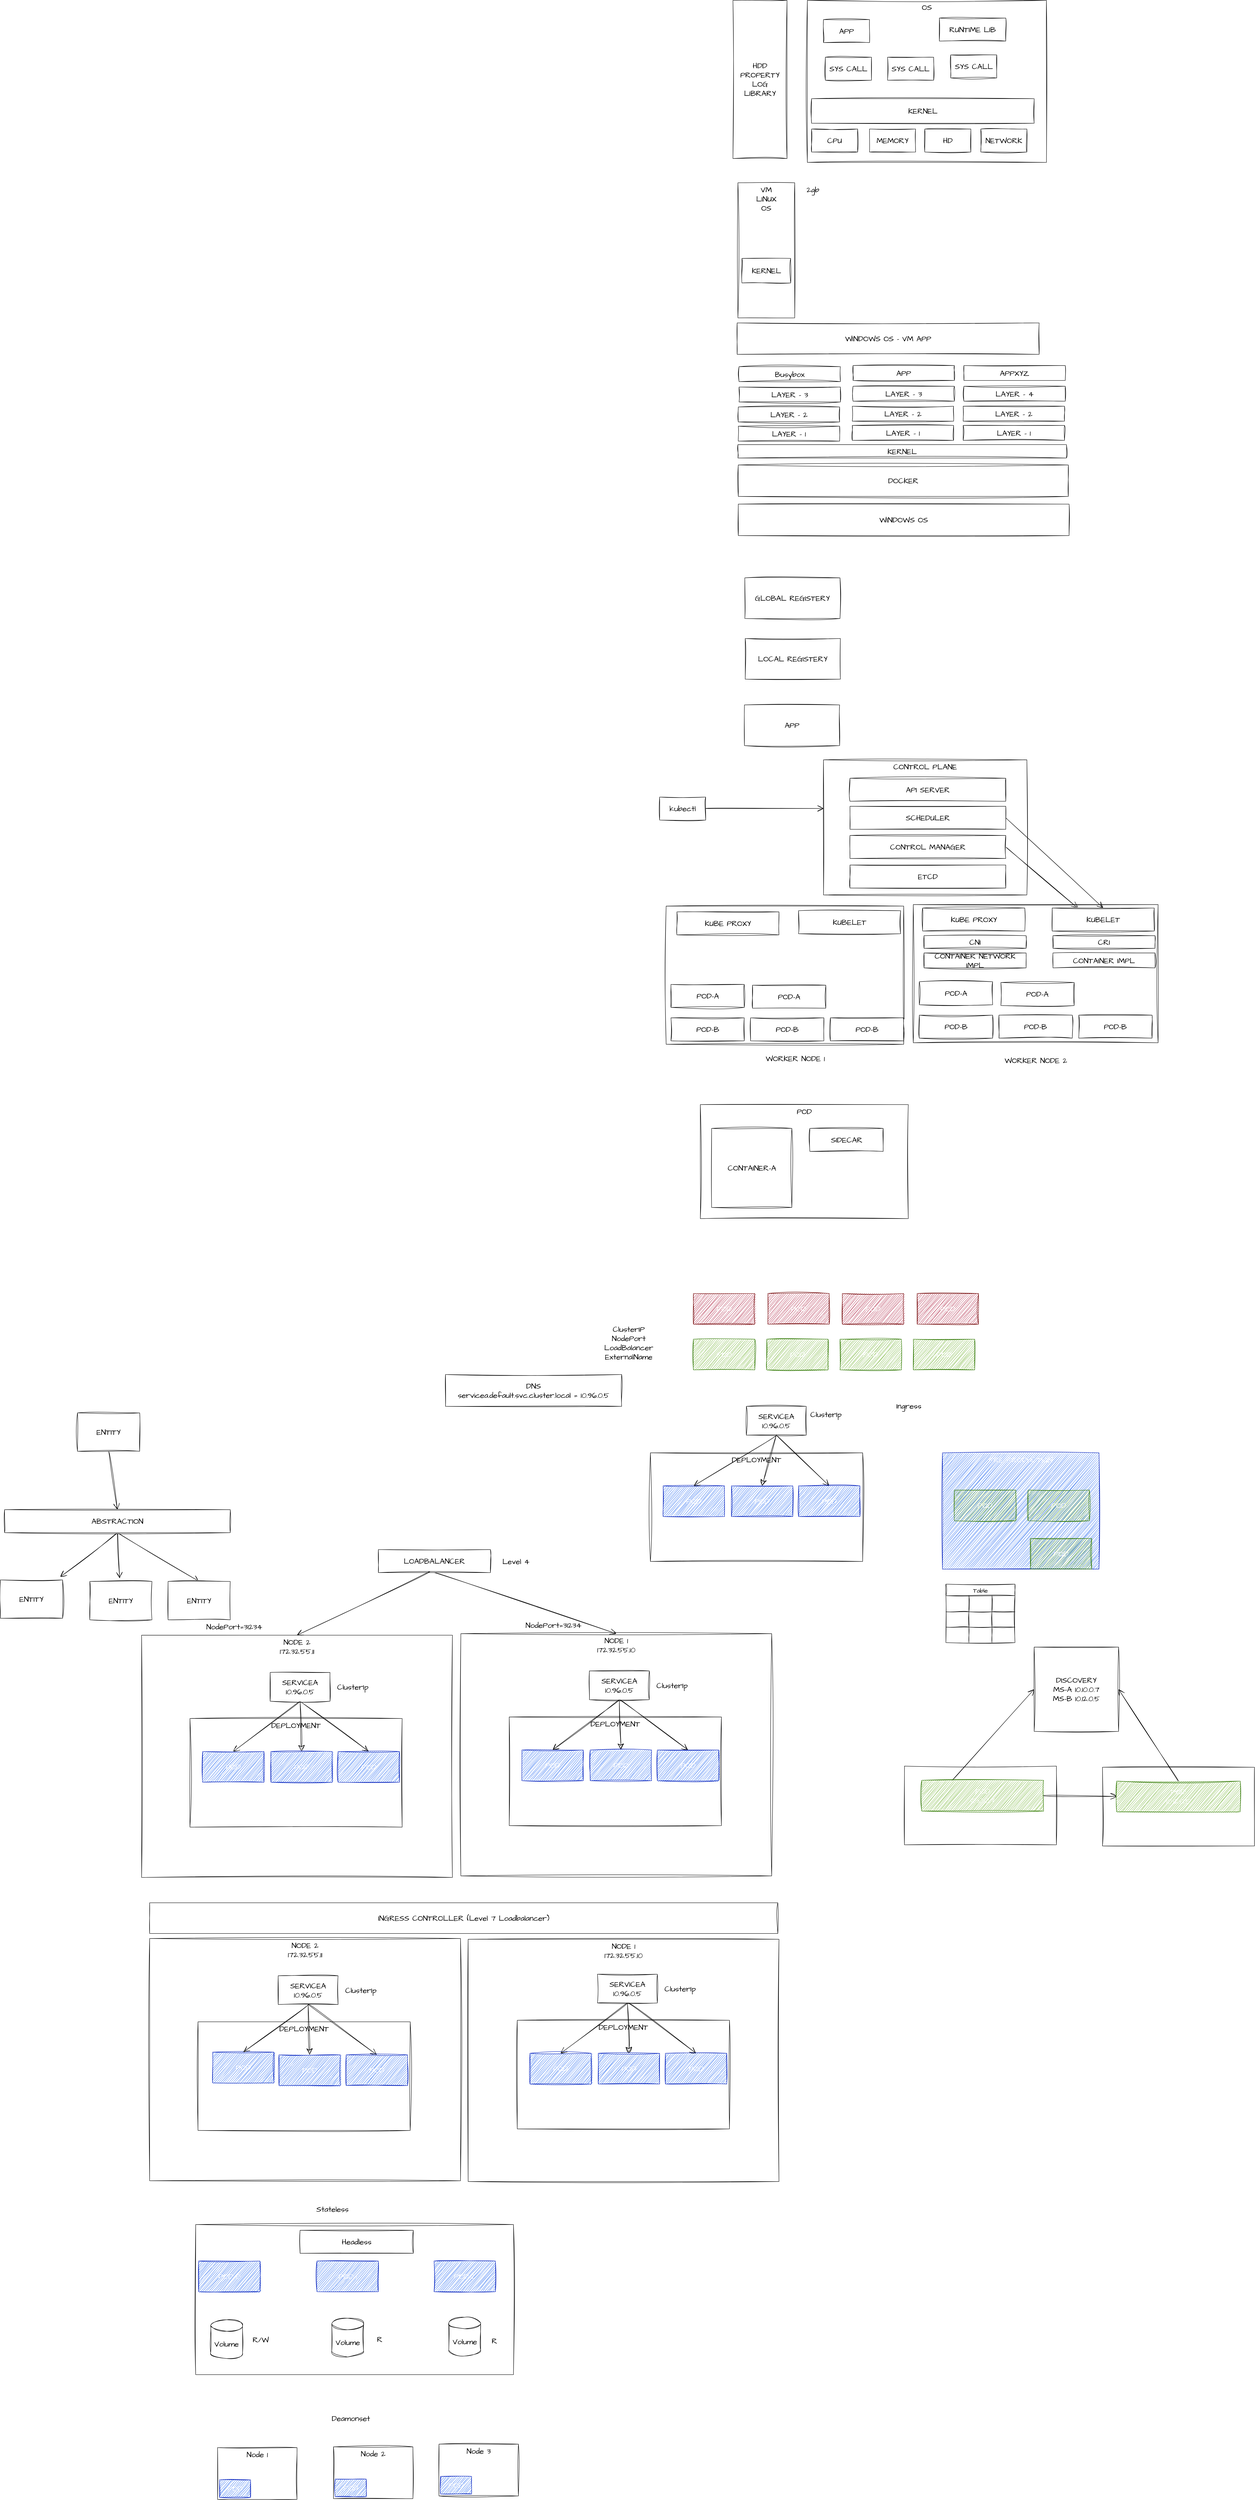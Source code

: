 <mxfile version="22.1.18" type="device">
  <diagram name="Page-1" id="EEcXWYTKs245-oNrxMB_">
    <mxGraphModel dx="3512" dy="669" grid="0" gridSize="10" guides="1" tooltips="1" connect="1" arrows="1" fold="1" page="0" pageScale="1" pageWidth="4681" pageHeight="3300" math="0" shadow="0">
      <root>
        <mxCell id="0" />
        <mxCell id="1" parent="0" />
        <mxCell id="HVK22ZSjnqq6NNcXrDf1-177" value="NODE 1&lt;br&gt;172.32.55.10" style="whiteSpace=wrap;html=1;sketch=1;hachureGap=4;jiggle=2;curveFitting=1;fontFamily=Architects Daughter;fontSource=https%3A%2F%2Ffonts.googleapis.com%2Fcss%3Ffamily%3DArchitects%2BDaughter;fontSize=20;verticalAlign=top;" vertex="1" parent="1">
          <mxGeometry x="-1117" y="4324" width="810" height="631" as="geometry" />
        </mxCell>
        <mxCell id="HVK22ZSjnqq6NNcXrDf1-1" value="OS" style="whiteSpace=wrap;html=1;sketch=1;hachureGap=4;jiggle=2;curveFitting=1;fontFamily=Architects Daughter;fontSource=https%3A%2F%2Ffonts.googleapis.com%2Fcss%3Ffamily%3DArchitects%2BDaughter;fontSize=20;horizontal=1;verticalAlign=top;" vertex="1" parent="1">
          <mxGeometry x="-214" y="70" width="623" height="422" as="geometry" />
        </mxCell>
        <mxCell id="HVK22ZSjnqq6NNcXrDf1-2" value="RUNTIME LIB" style="whiteSpace=wrap;html=1;sketch=1;hachureGap=4;jiggle=2;curveFitting=1;fontFamily=Architects Daughter;fontSource=https%3A%2F%2Ffonts.googleapis.com%2Fcss%3Ffamily%3DArchitects%2BDaughter;fontSize=20;" vertex="1" parent="1">
          <mxGeometry x="130" y="116" width="173" height="60" as="geometry" />
        </mxCell>
        <mxCell id="HVK22ZSjnqq6NNcXrDf1-5" value="KERNEL" style="whiteSpace=wrap;html=1;sketch=1;hachureGap=4;jiggle=2;curveFitting=1;fontFamily=Architects Daughter;fontSource=https%3A%2F%2Ffonts.googleapis.com%2Fcss%3Ffamily%3DArchitects%2BDaughter;fontSize=20;" vertex="1" parent="1">
          <mxGeometry x="-203" y="326" width="580" height="64" as="geometry" />
        </mxCell>
        <mxCell id="HVK22ZSjnqq6NNcXrDf1-6" value="CPU" style="whiteSpace=wrap;html=1;sketch=1;hachureGap=4;jiggle=2;curveFitting=1;fontFamily=Architects Daughter;fontSource=https%3A%2F%2Ffonts.googleapis.com%2Fcss%3Ffamily%3DArchitects%2BDaughter;fontSize=20;" vertex="1" parent="1">
          <mxGeometry x="-203" y="405" width="120" height="60" as="geometry" />
        </mxCell>
        <mxCell id="HVK22ZSjnqq6NNcXrDf1-7" value="MEMORY" style="whiteSpace=wrap;html=1;sketch=1;hachureGap=4;jiggle=2;curveFitting=1;fontFamily=Architects Daughter;fontSource=https%3A%2F%2Ffonts.googleapis.com%2Fcss%3Ffamily%3DArchitects%2BDaughter;fontSize=20;" vertex="1" parent="1">
          <mxGeometry x="-52" y="405" width="120" height="60" as="geometry" />
        </mxCell>
        <mxCell id="HVK22ZSjnqq6NNcXrDf1-8" value="HD" style="whiteSpace=wrap;html=1;sketch=1;hachureGap=4;jiggle=2;curveFitting=1;fontFamily=Architects Daughter;fontSource=https%3A%2F%2Ffonts.googleapis.com%2Fcss%3Ffamily%3DArchitects%2BDaughter;fontSize=20;" vertex="1" parent="1">
          <mxGeometry x="92" y="405" width="120" height="60" as="geometry" />
        </mxCell>
        <mxCell id="HVK22ZSjnqq6NNcXrDf1-9" value="APP" style="whiteSpace=wrap;html=1;sketch=1;hachureGap=4;jiggle=2;curveFitting=1;fontFamily=Architects Daughter;fontSource=https%3A%2F%2Ffonts.googleapis.com%2Fcss%3Ffamily%3DArchitects%2BDaughter;fontSize=20;" vertex="1" parent="1">
          <mxGeometry x="-172" y="120" width="120" height="60" as="geometry" />
        </mxCell>
        <mxCell id="HVK22ZSjnqq6NNcXrDf1-11" value="SYS CALL" style="whiteSpace=wrap;html=1;sketch=1;hachureGap=4;jiggle=2;curveFitting=1;fontFamily=Architects Daughter;fontSource=https%3A%2F%2Ffonts.googleapis.com%2Fcss%3Ffamily%3DArchitects%2BDaughter;fontSize=20;" vertex="1" parent="1">
          <mxGeometry x="-167" y="218" width="120" height="60" as="geometry" />
        </mxCell>
        <mxCell id="HVK22ZSjnqq6NNcXrDf1-12" value="SYS CALL" style="whiteSpace=wrap;html=1;sketch=1;hachureGap=4;jiggle=2;curveFitting=1;fontFamily=Architects Daughter;fontSource=https%3A%2F%2Ffonts.googleapis.com%2Fcss%3Ffamily%3DArchitects%2BDaughter;fontSize=20;" vertex="1" parent="1">
          <mxGeometry x="159.5" y="212" width="120" height="60" as="geometry" />
        </mxCell>
        <mxCell id="HVK22ZSjnqq6NNcXrDf1-13" value="SYS CALL" style="whiteSpace=wrap;html=1;sketch=1;hachureGap=4;jiggle=2;curveFitting=1;fontFamily=Architects Daughter;fontSource=https%3A%2F%2Ffonts.googleapis.com%2Fcss%3Ffamily%3DArchitects%2BDaughter;fontSize=20;" vertex="1" parent="1">
          <mxGeometry x="-5" y="218" width="120" height="60" as="geometry" />
        </mxCell>
        <mxCell id="HVK22ZSjnqq6NNcXrDf1-14" value="HDD&lt;br&gt;PROPERTY&lt;br&gt;LOG&lt;br&gt;LIBRARY" style="whiteSpace=wrap;html=1;sketch=1;hachureGap=4;jiggle=2;curveFitting=1;fontFamily=Architects Daughter;fontSource=https%3A%2F%2Ffonts.googleapis.com%2Fcss%3Ffamily%3DArchitects%2BDaughter;fontSize=20;" vertex="1" parent="1">
          <mxGeometry x="-408" y="70" width="141" height="412" as="geometry" />
        </mxCell>
        <mxCell id="HVK22ZSjnqq6NNcXrDf1-15" value="WINDOWS OS - VM APP" style="whiteSpace=wrap;html=1;sketch=1;hachureGap=4;jiggle=2;curveFitting=1;fontFamily=Architects Daughter;fontSource=https%3A%2F%2Ffonts.googleapis.com%2Fcss%3Ffamily%3DArchitects%2BDaughter;fontSize=20;" vertex="1" parent="1">
          <mxGeometry x="-397" y="910" width="787" height="82" as="geometry" />
        </mxCell>
        <mxCell id="HVK22ZSjnqq6NNcXrDf1-16" value="VM&lt;br&gt;LINUX&lt;br&gt;OS" style="whiteSpace=wrap;html=1;sketch=1;hachureGap=4;jiggle=2;curveFitting=1;fontFamily=Architects Daughter;fontSource=https%3A%2F%2Ffonts.googleapis.com%2Fcss%3Ffamily%3DArchitects%2BDaughter;fontSize=20;verticalAlign=top;" vertex="1" parent="1">
          <mxGeometry x="-395" y="545" width="148" height="352" as="geometry" />
        </mxCell>
        <mxCell id="HVK22ZSjnqq6NNcXrDf1-17" value="KERNEL" style="whiteSpace=wrap;html=1;sketch=1;hachureGap=4;jiggle=2;curveFitting=1;fontFamily=Architects Daughter;fontSource=https%3A%2F%2Ffonts.googleapis.com%2Fcss%3Ffamily%3DArchitects%2BDaughter;fontSize=20;" vertex="1" parent="1">
          <mxGeometry x="-384.5" y="742" width="127" height="64" as="geometry" />
        </mxCell>
        <mxCell id="HVK22ZSjnqq6NNcXrDf1-18" value="2gb" style="text;html=1;align=center;verticalAlign=middle;resizable=0;points=[];autosize=1;strokeColor=none;fillColor=none;fontSize=20;fontFamily=Architects Daughter;" vertex="1" parent="1">
          <mxGeometry x="-226" y="545" width="51" height="36" as="geometry" />
        </mxCell>
        <mxCell id="HVK22ZSjnqq6NNcXrDf1-19" value="WINDOWS OS" style="whiteSpace=wrap;html=1;sketch=1;hachureGap=4;jiggle=2;curveFitting=1;fontFamily=Architects Daughter;fontSource=https%3A%2F%2Ffonts.googleapis.com%2Fcss%3Ffamily%3DArchitects%2BDaughter;fontSize=20;" vertex="1" parent="1">
          <mxGeometry x="-394" y="1382" width="862" height="82" as="geometry" />
        </mxCell>
        <mxCell id="HVK22ZSjnqq6NNcXrDf1-20" value="DOCKER" style="whiteSpace=wrap;html=1;sketch=1;hachureGap=4;jiggle=2;curveFitting=1;fontFamily=Architects Daughter;fontSource=https%3A%2F%2Ffonts.googleapis.com%2Fcss%3Ffamily%3DArchitects%2BDaughter;fontSize=20;" vertex="1" parent="1">
          <mxGeometry x="-394" y="1280" width="860" height="82" as="geometry" />
        </mxCell>
        <mxCell id="HVK22ZSjnqq6NNcXrDf1-21" value="KERNEL" style="whiteSpace=wrap;html=1;sketch=1;hachureGap=4;jiggle=2;curveFitting=1;fontFamily=Architects Daughter;fontSource=https%3A%2F%2Ffonts.googleapis.com%2Fcss%3Ffamily%3DArchitects%2BDaughter;fontSize=20;" vertex="1" parent="1">
          <mxGeometry x="-395" y="1227" width="856" height="35" as="geometry" />
        </mxCell>
        <mxCell id="HVK22ZSjnqq6NNcXrDf1-22" value="LAYER - 1" style="whiteSpace=wrap;html=1;sketch=1;hachureGap=4;jiggle=2;curveFitting=1;fontFamily=Architects Daughter;fontSource=https%3A%2F%2Ffonts.googleapis.com%2Fcss%3Ffamily%3DArchitects%2BDaughter;fontSize=20;" vertex="1" parent="1">
          <mxGeometry x="-394" y="1179" width="264" height="39" as="geometry" />
        </mxCell>
        <mxCell id="HVK22ZSjnqq6NNcXrDf1-23" value="LAYER - 2" style="whiteSpace=wrap;html=1;sketch=1;hachureGap=4;jiggle=2;curveFitting=1;fontFamily=Architects Daughter;fontSource=https%3A%2F%2Ffonts.googleapis.com%2Fcss%3Ffamily%3DArchitects%2BDaughter;fontSize=20;" vertex="1" parent="1">
          <mxGeometry x="-394" y="1129" width="264" height="39" as="geometry" />
        </mxCell>
        <mxCell id="HVK22ZSjnqq6NNcXrDf1-24" value="LAYER - 3" style="whiteSpace=wrap;html=1;sketch=1;hachureGap=4;jiggle=2;curveFitting=1;fontFamily=Architects Daughter;fontSource=https%3A%2F%2Ffonts.googleapis.com%2Fcss%3Ffamily%3DArchitects%2BDaughter;fontSize=20;" vertex="1" parent="1">
          <mxGeometry x="-392" y="1077" width="264" height="39" as="geometry" />
        </mxCell>
        <mxCell id="HVK22ZSjnqq6NNcXrDf1-25" value="Busybox" style="whiteSpace=wrap;html=1;sketch=1;hachureGap=4;jiggle=2;curveFitting=1;fontFamily=Architects Daughter;fontSource=https%3A%2F%2Ffonts.googleapis.com%2Fcss%3Ffamily%3DArchitects%2BDaughter;fontSize=20;" vertex="1" parent="1">
          <mxGeometry x="-392" y="1024" width="264" height="39" as="geometry" />
        </mxCell>
        <mxCell id="HVK22ZSjnqq6NNcXrDf1-26" value="LAYER - 1" style="whiteSpace=wrap;html=1;sketch=1;hachureGap=4;jiggle=2;curveFitting=1;fontFamily=Architects Daughter;fontSource=https%3A%2F%2Ffonts.googleapis.com%2Fcss%3Ffamily%3DArchitects%2BDaughter;fontSize=20;" vertex="1" parent="1">
          <mxGeometry x="-97" y="1177" width="264" height="39" as="geometry" />
        </mxCell>
        <mxCell id="HVK22ZSjnqq6NNcXrDf1-27" value="LAYER - 2" style="whiteSpace=wrap;html=1;sketch=1;hachureGap=4;jiggle=2;curveFitting=1;fontFamily=Architects Daughter;fontSource=https%3A%2F%2Ffonts.googleapis.com%2Fcss%3Ffamily%3DArchitects%2BDaughter;fontSize=20;" vertex="1" parent="1">
          <mxGeometry x="-97" y="1127" width="264" height="39" as="geometry" />
        </mxCell>
        <mxCell id="HVK22ZSjnqq6NNcXrDf1-28" value="LAYER - 3" style="whiteSpace=wrap;html=1;sketch=1;hachureGap=4;jiggle=2;curveFitting=1;fontFamily=Architects Daughter;fontSource=https%3A%2F%2Ffonts.googleapis.com%2Fcss%3Ffamily%3DArchitects%2BDaughter;fontSize=20;" vertex="1" parent="1">
          <mxGeometry x="-95" y="1075" width="264" height="39" as="geometry" />
        </mxCell>
        <mxCell id="HVK22ZSjnqq6NNcXrDf1-29" value="APP" style="whiteSpace=wrap;html=1;sketch=1;hachureGap=4;jiggle=2;curveFitting=1;fontFamily=Architects Daughter;fontSource=https%3A%2F%2Ffonts.googleapis.com%2Fcss%3Ffamily%3DArchitects%2BDaughter;fontSize=20;" vertex="1" parent="1">
          <mxGeometry x="-95" y="1021" width="264" height="39" as="geometry" />
        </mxCell>
        <mxCell id="HVK22ZSjnqq6NNcXrDf1-30" value="LAYER - 1" style="whiteSpace=wrap;html=1;sketch=1;hachureGap=4;jiggle=2;curveFitting=1;fontFamily=Architects Daughter;fontSource=https%3A%2F%2Ffonts.googleapis.com%2Fcss%3Ffamily%3DArchitects%2BDaughter;fontSize=20;" vertex="1" parent="1">
          <mxGeometry x="192" y="1177" width="264" height="39" as="geometry" />
        </mxCell>
        <mxCell id="HVK22ZSjnqq6NNcXrDf1-31" value="LAYER - 2" style="whiteSpace=wrap;html=1;sketch=1;hachureGap=4;jiggle=2;curveFitting=1;fontFamily=Architects Daughter;fontSource=https%3A%2F%2Ffonts.googleapis.com%2Fcss%3Ffamily%3DArchitects%2BDaughter;fontSize=20;" vertex="1" parent="1">
          <mxGeometry x="192" y="1127" width="264" height="39" as="geometry" />
        </mxCell>
        <mxCell id="HVK22ZSjnqq6NNcXrDf1-32" value="LAYER - 4" style="whiteSpace=wrap;html=1;sketch=1;hachureGap=4;jiggle=2;curveFitting=1;fontFamily=Architects Daughter;fontSource=https%3A%2F%2Ffonts.googleapis.com%2Fcss%3Ffamily%3DArchitects%2BDaughter;fontSize=20;" vertex="1" parent="1">
          <mxGeometry x="194" y="1075" width="264" height="39" as="geometry" />
        </mxCell>
        <mxCell id="HVK22ZSjnqq6NNcXrDf1-33" value="APPXYZ" style="whiteSpace=wrap;html=1;sketch=1;hachureGap=4;jiggle=2;curveFitting=1;fontFamily=Architects Daughter;fontSource=https%3A%2F%2Ffonts.googleapis.com%2Fcss%3Ffamily%3DArchitects%2BDaughter;fontSize=20;" vertex="1" parent="1">
          <mxGeometry x="194" y="1021" width="264" height="39" as="geometry" />
        </mxCell>
        <mxCell id="HVK22ZSjnqq6NNcXrDf1-34" value="NETWORK" style="whiteSpace=wrap;html=1;sketch=1;hachureGap=4;jiggle=2;curveFitting=1;fontFamily=Architects Daughter;fontSource=https%3A%2F%2Ffonts.googleapis.com%2Fcss%3Ffamily%3DArchitects%2BDaughter;fontSize=20;" vertex="1" parent="1">
          <mxGeometry x="238" y="405" width="120" height="60" as="geometry" />
        </mxCell>
        <mxCell id="HVK22ZSjnqq6NNcXrDf1-35" value="GLOBAL REGISTERY" style="whiteSpace=wrap;html=1;sketch=1;hachureGap=4;jiggle=2;curveFitting=1;fontFamily=Architects Daughter;fontSource=https%3A%2F%2Ffonts.googleapis.com%2Fcss%3Ffamily%3DArchitects%2BDaughter;fontSize=20;" vertex="1" parent="1">
          <mxGeometry x="-377" y="1574" width="248" height="106" as="geometry" />
        </mxCell>
        <mxCell id="HVK22ZSjnqq6NNcXrDf1-36" value="LOCAL REGISTERY" style="whiteSpace=wrap;html=1;sketch=1;hachureGap=4;jiggle=2;curveFitting=1;fontFamily=Architects Daughter;fontSource=https%3A%2F%2Ffonts.googleapis.com%2Fcss%3Ffamily%3DArchitects%2BDaughter;fontSize=20;" vertex="1" parent="1">
          <mxGeometry x="-376" y="1732" width="248" height="106" as="geometry" />
        </mxCell>
        <mxCell id="HVK22ZSjnqq6NNcXrDf1-37" value="APP" style="whiteSpace=wrap;html=1;sketch=1;hachureGap=4;jiggle=2;curveFitting=1;fontFamily=Architects Daughter;fontSource=https%3A%2F%2Ffonts.googleapis.com%2Fcss%3Ffamily%3DArchitects%2BDaughter;fontSize=20;" vertex="1" parent="1">
          <mxGeometry x="-378" y="1905" width="248" height="106" as="geometry" />
        </mxCell>
        <mxCell id="HVK22ZSjnqq6NNcXrDf1-38" value="" style="whiteSpace=wrap;html=1;sketch=1;hachureGap=4;jiggle=2;curveFitting=1;fontFamily=Architects Daughter;fontSource=https%3A%2F%2Ffonts.googleapis.com%2Fcss%3Ffamily%3DArchitects%2BDaughter;fontSize=20;" vertex="1" parent="1">
          <mxGeometry x="-582" y="2429" width="619" height="360" as="geometry" />
        </mxCell>
        <mxCell id="HVK22ZSjnqq6NNcXrDf1-49" value="POD-A" style="whiteSpace=wrap;html=1;sketch=1;hachureGap=4;jiggle=2;curveFitting=1;fontFamily=Architects Daughter;fontSource=https%3A%2F%2Ffonts.googleapis.com%2Fcss%3Ffamily%3DArchitects%2BDaughter;fontSize=20;" vertex="1" parent="1">
          <mxGeometry x="-569.5" y="2633" width="191" height="60" as="geometry" />
        </mxCell>
        <mxCell id="HVK22ZSjnqq6NNcXrDf1-51" value="" style="whiteSpace=wrap;html=1;sketch=1;hachureGap=4;jiggle=2;curveFitting=1;fontFamily=Architects Daughter;fontSource=https%3A%2F%2Ffonts.googleapis.com%2Fcss%3Ffamily%3DArchitects%2BDaughter;fontSize=20;" vertex="1" parent="1">
          <mxGeometry x="62" y="2425" width="638" height="360" as="geometry" />
        </mxCell>
        <mxCell id="HVK22ZSjnqq6NNcXrDf1-59" value="CONTROL PLANE" style="rounded=0;whiteSpace=wrap;html=1;sketch=1;hachureGap=4;jiggle=2;curveFitting=1;fontFamily=Architects Daughter;fontSource=https%3A%2F%2Ffonts.googleapis.com%2Fcss%3Ffamily%3DArchitects%2BDaughter;fontSize=20;verticalAlign=top;" vertex="1" parent="1">
          <mxGeometry x="-172" y="2048" width="530" height="352" as="geometry" />
        </mxCell>
        <mxCell id="HVK22ZSjnqq6NNcXrDf1-60" value="WORKER NODE 1" style="text;html=1;align=center;verticalAlign=middle;resizable=0;points=[];autosize=1;strokeColor=none;fillColor=none;fontSize=20;fontFamily=Architects Daughter;" vertex="1" parent="1">
          <mxGeometry x="-332" y="2808" width="172" height="36" as="geometry" />
        </mxCell>
        <mxCell id="HVK22ZSjnqq6NNcXrDf1-61" value="WORKER NODE 2" style="text;html=1;align=center;verticalAlign=middle;resizable=0;points=[];autosize=1;strokeColor=none;fillColor=none;fontSize=20;fontFamily=Architects Daughter;" vertex="1" parent="1">
          <mxGeometry x="290.5" y="2813" width="181" height="36" as="geometry" />
        </mxCell>
        <mxCell id="HVK22ZSjnqq6NNcXrDf1-63" value="kubectl" style="whiteSpace=wrap;html=1;sketch=1;hachureGap=4;jiggle=2;curveFitting=1;fontFamily=Architects Daughter;fontSource=https%3A%2F%2Ffonts.googleapis.com%2Fcss%3Ffamily%3DArchitects%2BDaughter;fontSize=20;" vertex="1" parent="1">
          <mxGeometry x="-599" y="2145" width="120" height="60" as="geometry" />
        </mxCell>
        <mxCell id="HVK22ZSjnqq6NNcXrDf1-64" style="edgeStyle=none;curved=1;rounded=0;sketch=1;hachureGap=4;jiggle=2;curveFitting=1;orthogonalLoop=1;jettySize=auto;html=1;exitX=1;exitY=0.5;exitDx=0;exitDy=0;entryX=0.001;entryY=0.36;entryDx=0;entryDy=0;entryPerimeter=0;fontFamily=Architects Daughter;fontSource=https%3A%2F%2Ffonts.googleapis.com%2Fcss%3Ffamily%3DArchitects%2BDaughter;fontSize=16;endArrow=open;startSize=14;endSize=14;sourcePerimeterSpacing=8;targetPerimeterSpacing=8;" edge="1" parent="1" source="HVK22ZSjnqq6NNcXrDf1-63" target="HVK22ZSjnqq6NNcXrDf1-59">
          <mxGeometry relative="1" as="geometry" />
        </mxCell>
        <mxCell id="HVK22ZSjnqq6NNcXrDf1-67" value="POD" style="whiteSpace=wrap;html=1;sketch=1;hachureGap=4;jiggle=2;curveFitting=1;fontFamily=Architects Daughter;fontSource=https%3A%2F%2Ffonts.googleapis.com%2Fcss%3Ffamily%3DArchitects%2BDaughter;fontSize=20;verticalAlign=top;" vertex="1" parent="1">
          <mxGeometry x="-493" y="2946" width="542" height="297" as="geometry" />
        </mxCell>
        <mxCell id="HVK22ZSjnqq6NNcXrDf1-65" value="CONTAINER-A" style="whiteSpace=wrap;html=1;sketch=1;hachureGap=4;jiggle=2;curveFitting=1;fontFamily=Architects Daughter;fontSource=https%3A%2F%2Ffonts.googleapis.com%2Fcss%3Ffamily%3DArchitects%2BDaughter;fontSize=20;" vertex="1" parent="1">
          <mxGeometry x="-463.5" y="3008" width="209" height="206" as="geometry" />
        </mxCell>
        <mxCell id="HVK22ZSjnqq6NNcXrDf1-68" value="SIDECAR" style="whiteSpace=wrap;html=1;sketch=1;hachureGap=4;jiggle=2;curveFitting=1;fontFamily=Architects Daughter;fontSource=https%3A%2F%2Ffonts.googleapis.com%2Fcss%3Ffamily%3DArchitects%2BDaughter;fontSize=20;" vertex="1" parent="1">
          <mxGeometry x="-207.5" y="3008" width="191" height="60" as="geometry" />
        </mxCell>
        <mxCell id="HVK22ZSjnqq6NNcXrDf1-69" value="POD-A" style="whiteSpace=wrap;html=1;sketch=1;hachureGap=4;jiggle=2;curveFitting=1;fontFamily=Architects Daughter;fontSource=https%3A%2F%2Ffonts.googleapis.com%2Fcss%3Ffamily%3DArchitects%2BDaughter;fontSize=20;" vertex="1" parent="1">
          <mxGeometry x="-357" y="2635" width="191" height="60" as="geometry" />
        </mxCell>
        <mxCell id="HVK22ZSjnqq6NNcXrDf1-70" value="POD-B" style="whiteSpace=wrap;html=1;sketch=1;hachureGap=4;jiggle=2;curveFitting=1;fontFamily=Architects Daughter;fontSource=https%3A%2F%2Ffonts.googleapis.com%2Fcss%3Ffamily%3DArchitects%2BDaughter;fontSize=20;" vertex="1" parent="1">
          <mxGeometry x="-569.5" y="2720" width="191" height="60" as="geometry" />
        </mxCell>
        <mxCell id="HVK22ZSjnqq6NNcXrDf1-71" value="POD-B" style="whiteSpace=wrap;html=1;sketch=1;hachureGap=4;jiggle=2;curveFitting=1;fontFamily=Architects Daughter;fontSource=https%3A%2F%2Ffonts.googleapis.com%2Fcss%3Ffamily%3DArchitects%2BDaughter;fontSize=20;" vertex="1" parent="1">
          <mxGeometry x="-362" y="2720" width="191" height="60" as="geometry" />
        </mxCell>
        <mxCell id="HVK22ZSjnqq6NNcXrDf1-72" value="POD-B" style="whiteSpace=wrap;html=1;sketch=1;hachureGap=4;jiggle=2;curveFitting=1;fontFamily=Architects Daughter;fontSource=https%3A%2F%2Ffonts.googleapis.com%2Fcss%3Ffamily%3DArchitects%2BDaughter;fontSize=20;" vertex="1" parent="1">
          <mxGeometry x="-154" y="2720" width="191" height="60" as="geometry" />
        </mxCell>
        <mxCell id="HVK22ZSjnqq6NNcXrDf1-73" value="POD-A" style="whiteSpace=wrap;html=1;sketch=1;hachureGap=4;jiggle=2;curveFitting=1;fontFamily=Architects Daughter;fontSource=https%3A%2F%2Ffonts.googleapis.com%2Fcss%3Ffamily%3DArchitects%2BDaughter;fontSize=20;" vertex="1" parent="1">
          <mxGeometry x="77.75" y="2626" width="191" height="60" as="geometry" />
        </mxCell>
        <mxCell id="HVK22ZSjnqq6NNcXrDf1-74" value="POD-A" style="whiteSpace=wrap;html=1;sketch=1;hachureGap=4;jiggle=2;curveFitting=1;fontFamily=Architects Daughter;fontSource=https%3A%2F%2Ffonts.googleapis.com%2Fcss%3Ffamily%3DArchitects%2BDaughter;fontSize=20;" vertex="1" parent="1">
          <mxGeometry x="290.25" y="2628" width="191" height="60" as="geometry" />
        </mxCell>
        <mxCell id="HVK22ZSjnqq6NNcXrDf1-75" value="POD-B" style="whiteSpace=wrap;html=1;sketch=1;hachureGap=4;jiggle=2;curveFitting=1;fontFamily=Architects Daughter;fontSource=https%3A%2F%2Ffonts.googleapis.com%2Fcss%3Ffamily%3DArchitects%2BDaughter;fontSize=20;" vertex="1" parent="1">
          <mxGeometry x="77.75" y="2713" width="191" height="60" as="geometry" />
        </mxCell>
        <mxCell id="HVK22ZSjnqq6NNcXrDf1-76" value="POD-B" style="whiteSpace=wrap;html=1;sketch=1;hachureGap=4;jiggle=2;curveFitting=1;fontFamily=Architects Daughter;fontSource=https%3A%2F%2Ffonts.googleapis.com%2Fcss%3Ffamily%3DArchitects%2BDaughter;fontSize=20;" vertex="1" parent="1">
          <mxGeometry x="285.25" y="2713" width="191" height="60" as="geometry" />
        </mxCell>
        <mxCell id="HVK22ZSjnqq6NNcXrDf1-77" value="POD-B" style="whiteSpace=wrap;html=1;sketch=1;hachureGap=4;jiggle=2;curveFitting=1;fontFamily=Architects Daughter;fontSource=https%3A%2F%2Ffonts.googleapis.com%2Fcss%3Ffamily%3DArchitects%2BDaughter;fontSize=20;" vertex="1" parent="1">
          <mxGeometry x="493.25" y="2713" width="191" height="60" as="geometry" />
        </mxCell>
        <mxCell id="HVK22ZSjnqq6NNcXrDf1-78" value="API SERVER" style="whiteSpace=wrap;html=1;sketch=1;hachureGap=4;jiggle=2;curveFitting=1;fontFamily=Architects Daughter;fontSource=https%3A%2F%2Ffonts.googleapis.com%2Fcss%3Ffamily%3DArchitects%2BDaughter;fontSize=20;" vertex="1" parent="1">
          <mxGeometry x="-103" y="2096" width="406" height="60" as="geometry" />
        </mxCell>
        <mxCell id="HVK22ZSjnqq6NNcXrDf1-85" style="edgeStyle=none;curved=1;rounded=0;sketch=1;hachureGap=4;jiggle=2;curveFitting=1;orthogonalLoop=1;jettySize=auto;html=1;exitX=1;exitY=0.5;exitDx=0;exitDy=0;entryX=0.5;entryY=0;entryDx=0;entryDy=0;fontFamily=Architects Daughter;fontSource=https%3A%2F%2Ffonts.googleapis.com%2Fcss%3Ffamily%3DArchitects%2BDaughter;fontSize=16;endArrow=open;startSize=14;endSize=14;sourcePerimeterSpacing=8;targetPerimeterSpacing=8;strokeColor=default;" edge="1" parent="1" source="HVK22ZSjnqq6NNcXrDf1-79" target="HVK22ZSjnqq6NNcXrDf1-83">
          <mxGeometry relative="1" as="geometry" />
        </mxCell>
        <mxCell id="HVK22ZSjnqq6NNcXrDf1-79" value="SCHEDULER" style="whiteSpace=wrap;html=1;sketch=1;hachureGap=4;jiggle=2;curveFitting=1;fontFamily=Architects Daughter;fontSource=https%3A%2F%2Ffonts.googleapis.com%2Fcss%3Ffamily%3DArchitects%2BDaughter;fontSize=20;" vertex="1" parent="1">
          <mxGeometry x="-103" y="2169" width="406" height="60" as="geometry" />
        </mxCell>
        <mxCell id="HVK22ZSjnqq6NNcXrDf1-86" style="edgeStyle=none;curved=1;rounded=0;sketch=1;hachureGap=4;jiggle=2;curveFitting=1;orthogonalLoop=1;jettySize=auto;html=1;exitX=1;exitY=0.5;exitDx=0;exitDy=0;entryX=0.25;entryY=0;entryDx=0;entryDy=0;fontFamily=Architects Daughter;fontSource=https%3A%2F%2Ffonts.googleapis.com%2Fcss%3Ffamily%3DArchitects%2BDaughter;fontSize=16;endArrow=open;startSize=14;endSize=14;sourcePerimeterSpacing=8;targetPerimeterSpacing=8;" edge="1" parent="1" source="HVK22ZSjnqq6NNcXrDf1-80" target="HVK22ZSjnqq6NNcXrDf1-83">
          <mxGeometry relative="1" as="geometry" />
        </mxCell>
        <mxCell id="HVK22ZSjnqq6NNcXrDf1-80" value="CONTROL MANAGER" style="whiteSpace=wrap;html=1;sketch=1;hachureGap=4;jiggle=2;curveFitting=1;fontFamily=Architects Daughter;fontSource=https%3A%2F%2Ffonts.googleapis.com%2Fcss%3Ffamily%3DArchitects%2BDaughter;fontSize=20;" vertex="1" parent="1">
          <mxGeometry x="-103" y="2245" width="406" height="60" as="geometry" />
        </mxCell>
        <mxCell id="HVK22ZSjnqq6NNcXrDf1-81" value="ETCD" style="whiteSpace=wrap;html=1;sketch=1;hachureGap=4;jiggle=2;curveFitting=1;fontFamily=Architects Daughter;fontSource=https%3A%2F%2Ffonts.googleapis.com%2Fcss%3Ffamily%3DArchitects%2BDaughter;fontSize=20;" vertex="1" parent="1">
          <mxGeometry x="-103" y="2322" width="406" height="60" as="geometry" />
        </mxCell>
        <mxCell id="HVK22ZSjnqq6NNcXrDf1-82" value="KUBELET" style="whiteSpace=wrap;html=1;sketch=1;hachureGap=4;jiggle=2;curveFitting=1;fontFamily=Architects Daughter;fontSource=https%3A%2F%2Ffonts.googleapis.com%2Fcss%3Ffamily%3DArchitects%2BDaughter;fontSize=20;" vertex="1" parent="1">
          <mxGeometry x="-237" y="2441" width="266" height="60" as="geometry" />
        </mxCell>
        <mxCell id="HVK22ZSjnqq6NNcXrDf1-83" value="KUBELET" style="whiteSpace=wrap;html=1;sketch=1;hachureGap=4;jiggle=2;curveFitting=1;fontFamily=Architects Daughter;fontSource=https%3A%2F%2Ffonts.googleapis.com%2Fcss%3Ffamily%3DArchitects%2BDaughter;fontSize=20;" vertex="1" parent="1">
          <mxGeometry x="424" y="2434" width="266" height="60" as="geometry" />
        </mxCell>
        <mxCell id="HVK22ZSjnqq6NNcXrDf1-87" value="CRI" style="whiteSpace=wrap;html=1;sketch=1;hachureGap=4;jiggle=2;curveFitting=1;fontFamily=Architects Daughter;fontSource=https%3A%2F%2Ffonts.googleapis.com%2Fcss%3Ffamily%3DArchitects%2BDaughter;fontSize=20;" vertex="1" parent="1">
          <mxGeometry x="426" y="2506" width="266" height="33" as="geometry" />
        </mxCell>
        <mxCell id="HVK22ZSjnqq6NNcXrDf1-88" value="CONTAINER IMPL" style="whiteSpace=wrap;html=1;sketch=1;hachureGap=4;jiggle=2;curveFitting=1;fontFamily=Architects Daughter;fontSource=https%3A%2F%2Ffonts.googleapis.com%2Fcss%3Ffamily%3DArchitects%2BDaughter;fontSize=20;" vertex="1" parent="1">
          <mxGeometry x="426" y="2551" width="266" height="39" as="geometry" />
        </mxCell>
        <mxCell id="HVK22ZSjnqq6NNcXrDf1-89" value="KUBE PROXY" style="whiteSpace=wrap;html=1;sketch=1;hachureGap=4;jiggle=2;curveFitting=1;fontFamily=Architects Daughter;fontSource=https%3A%2F%2Ffonts.googleapis.com%2Fcss%3Ffamily%3DArchitects%2BDaughter;fontSize=20;" vertex="1" parent="1">
          <mxGeometry x="86.5" y="2434" width="266" height="60" as="geometry" />
        </mxCell>
        <mxCell id="HVK22ZSjnqq6NNcXrDf1-90" value="KUBE PROXY" style="whiteSpace=wrap;html=1;sketch=1;hachureGap=4;jiggle=2;curveFitting=1;fontFamily=Architects Daughter;fontSource=https%3A%2F%2Ffonts.googleapis.com%2Fcss%3Ffamily%3DArchitects%2BDaughter;fontSize=20;" vertex="1" parent="1">
          <mxGeometry x="-554" y="2444" width="266" height="60" as="geometry" />
        </mxCell>
        <mxCell id="HVK22ZSjnqq6NNcXrDf1-91" value="CNI" style="whiteSpace=wrap;html=1;sketch=1;hachureGap=4;jiggle=2;curveFitting=1;fontFamily=Architects Daughter;fontSource=https%3A%2F%2Ffonts.googleapis.com%2Fcss%3Ffamily%3DArchitects%2BDaughter;fontSize=20;" vertex="1" parent="1">
          <mxGeometry x="90" y="2506" width="266" height="33" as="geometry" />
        </mxCell>
        <mxCell id="HVK22ZSjnqq6NNcXrDf1-92" value="CONTAINER NETWORK IMPL" style="whiteSpace=wrap;html=1;sketch=1;hachureGap=4;jiggle=2;curveFitting=1;fontFamily=Architects Daughter;fontSource=https%3A%2F%2Ffonts.googleapis.com%2Fcss%3Ffamily%3DArchitects%2BDaughter;fontSize=20;" vertex="1" parent="1">
          <mxGeometry x="90" y="2551" width="266" height="39" as="geometry" />
        </mxCell>
        <mxCell id="HVK22ZSjnqq6NNcXrDf1-93" value="POD" style="rounded=0;whiteSpace=wrap;html=1;sketch=1;hachureGap=4;jiggle=2;curveFitting=1;fontFamily=Architects Daughter;fontSource=https%3A%2F%2Ffonts.googleapis.com%2Fcss%3Ffamily%3DArchitects%2BDaughter;fontSize=20;fillColor=#a20025;fontColor=#ffffff;strokeColor=#6F0000;" vertex="1" parent="1">
          <mxGeometry x="-511" y="3438" width="160" height="80" as="geometry" />
        </mxCell>
        <mxCell id="HVK22ZSjnqq6NNcXrDf1-94" value="POD" style="rounded=0;whiteSpace=wrap;html=1;sketch=1;hachureGap=4;jiggle=2;curveFitting=1;fontFamily=Architects Daughter;fontSource=https%3A%2F%2Ffonts.googleapis.com%2Fcss%3Ffamily%3DArchitects%2BDaughter;fontSize=20;fillColor=#a20025;fontColor=#ffffff;strokeColor=#6F0000;" vertex="1" parent="1">
          <mxGeometry x="-317" y="3438" width="160" height="80" as="geometry" />
        </mxCell>
        <mxCell id="HVK22ZSjnqq6NNcXrDf1-95" value="POD" style="rounded=0;whiteSpace=wrap;html=1;sketch=1;hachureGap=4;jiggle=2;curveFitting=1;fontFamily=Architects Daughter;fontSource=https%3A%2F%2Ffonts.googleapis.com%2Fcss%3Ffamily%3DArchitects%2BDaughter;fontSize=20;fillColor=#a20025;fontColor=#ffffff;strokeColor=#6F0000;" vertex="1" parent="1">
          <mxGeometry x="-123" y="3438" width="160" height="80" as="geometry" />
        </mxCell>
        <mxCell id="HVK22ZSjnqq6NNcXrDf1-96" value="POD" style="rounded=0;whiteSpace=wrap;html=1;sketch=1;hachureGap=4;jiggle=2;curveFitting=1;fontFamily=Architects Daughter;fontSource=https%3A%2F%2Ffonts.googleapis.com%2Fcss%3Ffamily%3DArchitects%2BDaughter;fontSize=20;fillColor=#a20025;fontColor=#ffffff;strokeColor=#6F0000;" vertex="1" parent="1">
          <mxGeometry x="72" y="3438" width="160" height="80" as="geometry" />
        </mxCell>
        <mxCell id="HVK22ZSjnqq6NNcXrDf1-97" value="POD" style="rounded=0;whiteSpace=wrap;html=1;sketch=1;hachureGap=4;jiggle=2;curveFitting=1;fontFamily=Architects Daughter;fontSource=https%3A%2F%2Ffonts.googleapis.com%2Fcss%3Ffamily%3DArchitects%2BDaughter;fontSize=20;fillColor=#60a917;fontColor=#ffffff;strokeColor=#2D7600;" vertex="1" parent="1">
          <mxGeometry x="-511" y="3557" width="160" height="80" as="geometry" />
        </mxCell>
        <mxCell id="HVK22ZSjnqq6NNcXrDf1-98" value="POD" style="rounded=0;whiteSpace=wrap;html=1;sketch=1;hachureGap=4;jiggle=2;curveFitting=1;fontFamily=Architects Daughter;fontSource=https%3A%2F%2Ffonts.googleapis.com%2Fcss%3Ffamily%3DArchitects%2BDaughter;fontSize=20;fillColor=#60a917;fontColor=#ffffff;strokeColor=#2D7600;" vertex="1" parent="1">
          <mxGeometry x="-320" y="3557" width="160" height="80" as="geometry" />
        </mxCell>
        <mxCell id="HVK22ZSjnqq6NNcXrDf1-99" value="POD" style="rounded=0;whiteSpace=wrap;html=1;sketch=1;hachureGap=4;jiggle=2;curveFitting=1;fontFamily=Architects Daughter;fontSource=https%3A%2F%2Ffonts.googleapis.com%2Fcss%3Ffamily%3DArchitects%2BDaughter;fontSize=20;fillColor=#60a917;fontColor=#ffffff;strokeColor=#2D7600;" vertex="1" parent="1">
          <mxGeometry x="-129" y="3557" width="160" height="80" as="geometry" />
        </mxCell>
        <mxCell id="HVK22ZSjnqq6NNcXrDf1-100" value="POD" style="rounded=0;whiteSpace=wrap;html=1;sketch=1;hachureGap=4;jiggle=2;curveFitting=1;fontFamily=Architects Daughter;fontSource=https%3A%2F%2Ffonts.googleapis.com%2Fcss%3Ffamily%3DArchitects%2BDaughter;fontSize=20;fillColor=#60a917;fontColor=#ffffff;strokeColor=#2D7600;" vertex="1" parent="1">
          <mxGeometry x="62" y="3557" width="160" height="80" as="geometry" />
        </mxCell>
        <mxCell id="HVK22ZSjnqq6NNcXrDf1-101" value="DEPLOYMENT" style="rounded=0;whiteSpace=wrap;html=1;sketch=1;hachureGap=4;jiggle=2;curveFitting=1;fontFamily=Architects Daughter;fontSource=https%3A%2F%2Ffonts.googleapis.com%2Fcss%3Ffamily%3DArchitects%2BDaughter;fontSize=20;verticalAlign=top;" vertex="1" parent="1">
          <mxGeometry x="-623" y="3853" width="553" height="283" as="geometry" />
        </mxCell>
        <mxCell id="HVK22ZSjnqq6NNcXrDf1-102" value="PRE PRODUCTION" style="rounded=0;whiteSpace=wrap;html=1;sketch=1;hachureGap=4;jiggle=2;curveFitting=1;fontFamily=Architects Daughter;fontSource=https%3A%2F%2Ffonts.googleapis.com%2Fcss%3Ffamily%3DArchitects%2BDaughter;fontSize=20;verticalAlign=top;fillColor=#0050ef;fontColor=#ffffff;strokeColor=#001DBC;" vertex="1" parent="1">
          <mxGeometry x="138" y="3853" width="408" height="303" as="geometry" />
        </mxCell>
        <mxCell id="HVK22ZSjnqq6NNcXrDf1-103" value="POD" style="rounded=0;whiteSpace=wrap;html=1;sketch=1;hachureGap=4;jiggle=2;curveFitting=1;fontFamily=Architects Daughter;fontSource=https%3A%2F%2Ffonts.googleapis.com%2Fcss%3Ffamily%3DArchitects%2BDaughter;fontSize=20;fillColor=#0050ef;fontColor=#ffffff;strokeColor=#001DBC;" vertex="1" parent="1">
          <mxGeometry x="-590" y="3939" width="160" height="80" as="geometry" />
        </mxCell>
        <mxCell id="HVK22ZSjnqq6NNcXrDf1-109" style="edgeStyle=none;curved=1;rounded=0;sketch=1;hachureGap=4;jiggle=2;curveFitting=1;orthogonalLoop=1;jettySize=auto;html=1;exitX=0.5;exitY=0;exitDx=0;exitDy=0;entryX=0.5;entryY=1;entryDx=0;entryDy=0;fontFamily=Architects Daughter;fontSource=https%3A%2F%2Ffonts.googleapis.com%2Fcss%3Ffamily%3DArchitects%2BDaughter;fontSize=16;endArrow=none;startSize=14;endSize=14;sourcePerimeterSpacing=8;targetPerimeterSpacing=8;startArrow=classic;startFill=1;endFill=0;" edge="1" parent="1" source="HVK22ZSjnqq6NNcXrDf1-104" target="HVK22ZSjnqq6NNcXrDf1-107">
          <mxGeometry relative="1" as="geometry" />
        </mxCell>
        <mxCell id="HVK22ZSjnqq6NNcXrDf1-104" value="POD" style="rounded=0;whiteSpace=wrap;html=1;sketch=1;hachureGap=4;jiggle=2;curveFitting=1;fontFamily=Architects Daughter;fontSource=https%3A%2F%2Ffonts.googleapis.com%2Fcss%3Ffamily%3DArchitects%2BDaughter;fontSize=20;fillColor=#0050ef;fontColor=#ffffff;strokeColor=#001DBC;" vertex="1" parent="1">
          <mxGeometry x="-412" y="3939" width="160" height="80" as="geometry" />
        </mxCell>
        <mxCell id="HVK22ZSjnqq6NNcXrDf1-105" value="POD" style="rounded=0;whiteSpace=wrap;html=1;sketch=1;hachureGap=4;jiggle=2;curveFitting=1;fontFamily=Architects Daughter;fontSource=https%3A%2F%2Ffonts.googleapis.com%2Fcss%3Ffamily%3DArchitects%2BDaughter;fontSize=20;fillColor=#60a917;fontColor=#ffffff;strokeColor=#2D7600;" vertex="1" parent="1">
          <mxGeometry x="169" y="3950" width="160" height="80" as="geometry" />
        </mxCell>
        <mxCell id="HVK22ZSjnqq6NNcXrDf1-106" value="POD" style="rounded=0;whiteSpace=wrap;html=1;sketch=1;hachureGap=4;jiggle=2;curveFitting=1;fontFamily=Architects Daughter;fontSource=https%3A%2F%2Ffonts.googleapis.com%2Fcss%3Ffamily%3DArchitects%2BDaughter;fontSize=20;fillColor=#60a917;fontColor=#ffffff;strokeColor=#2D7600;" vertex="1" parent="1">
          <mxGeometry x="361" y="3950" width="160" height="80" as="geometry" />
        </mxCell>
        <mxCell id="HVK22ZSjnqq6NNcXrDf1-108" style="edgeStyle=none;curved=1;rounded=0;sketch=1;hachureGap=4;jiggle=2;curveFitting=1;orthogonalLoop=1;jettySize=auto;html=1;exitX=0.5;exitY=1;exitDx=0;exitDy=0;entryX=0.5;entryY=0;entryDx=0;entryDy=0;fontFamily=Architects Daughter;fontSource=https%3A%2F%2Ffonts.googleapis.com%2Fcss%3Ffamily%3DArchitects%2BDaughter;fontSize=16;endArrow=open;startSize=14;endSize=14;sourcePerimeterSpacing=8;targetPerimeterSpacing=8;" edge="1" parent="1" source="HVK22ZSjnqq6NNcXrDf1-107" target="HVK22ZSjnqq6NNcXrDf1-103">
          <mxGeometry relative="1" as="geometry" />
        </mxCell>
        <mxCell id="HVK22ZSjnqq6NNcXrDf1-165" style="edgeStyle=none;curved=1;rounded=0;sketch=1;hachureGap=4;jiggle=2;curveFitting=1;orthogonalLoop=1;jettySize=auto;html=1;exitX=0.5;exitY=1;exitDx=0;exitDy=0;entryX=0.5;entryY=0;entryDx=0;entryDy=0;fontFamily=Architects Daughter;fontSource=https%3A%2F%2Ffonts.googleapis.com%2Fcss%3Ffamily%3DArchitects%2BDaughter;fontSize=16;endArrow=open;startSize=14;endSize=14;sourcePerimeterSpacing=8;targetPerimeterSpacing=8;" edge="1" parent="1" source="HVK22ZSjnqq6NNcXrDf1-107" target="HVK22ZSjnqq6NNcXrDf1-164">
          <mxGeometry relative="1" as="geometry" />
        </mxCell>
        <mxCell id="HVK22ZSjnqq6NNcXrDf1-107" value="SERVICEA&lt;br&gt;10.96.0.5" style="whiteSpace=wrap;html=1;sketch=1;hachureGap=4;jiggle=2;curveFitting=1;fontFamily=Architects Daughter;fontSource=https%3A%2F%2Ffonts.googleapis.com%2Fcss%3Ffamily%3DArchitects%2BDaughter;fontSize=20;" vertex="1" parent="1">
          <mxGeometry x="-373" y="3732" width="156" height="75" as="geometry" />
        </mxCell>
        <mxCell id="HVK22ZSjnqq6NNcXrDf1-128" value="Table" style="shape=table;startSize=30;container=1;collapsible=0;childLayout=tableLayout;strokeColor=default;fontSize=16;sketch=1;hachureGap=4;jiggle=2;curveFitting=1;fontFamily=Architects Daughter;fontSource=https%3A%2F%2Ffonts.googleapis.com%2Fcss%3Ffamily%3DArchitects%2BDaughter;" vertex="1" parent="1">
          <mxGeometry x="147" y="4195" width="180" height="152.398" as="geometry" />
        </mxCell>
        <mxCell id="HVK22ZSjnqq6NNcXrDf1-129" value="" style="shape=tableRow;horizontal=0;startSize=0;swimlaneHead=0;swimlaneBody=0;strokeColor=inherit;top=0;left=0;bottom=0;right=0;collapsible=0;dropTarget=0;fillColor=none;points=[[0,0.5],[1,0.5]];portConstraint=eastwest;fontSize=16;sketch=1;hachureGap=4;jiggle=2;curveFitting=1;fontFamily=Architects Daughter;fontSource=https%3A%2F%2Ffonts.googleapis.com%2Fcss%3Ffamily%3DArchitects%2BDaughter;" vertex="1" parent="HVK22ZSjnqq6NNcXrDf1-128">
          <mxGeometry y="30" width="180" height="42" as="geometry" />
        </mxCell>
        <mxCell id="HVK22ZSjnqq6NNcXrDf1-130" value="" style="shape=partialRectangle;html=1;whiteSpace=wrap;connectable=0;strokeColor=inherit;overflow=hidden;fillColor=none;top=0;left=0;bottom=0;right=0;pointerEvents=1;fontSize=16;sketch=1;hachureGap=4;jiggle=2;curveFitting=1;fontFamily=Architects Daughter;fontSource=https%3A%2F%2Ffonts.googleapis.com%2Fcss%3Ffamily%3DArchitects%2BDaughter;" vertex="1" parent="HVK22ZSjnqq6NNcXrDf1-129">
          <mxGeometry width="60" height="42" as="geometry">
            <mxRectangle width="60" height="42" as="alternateBounds" />
          </mxGeometry>
        </mxCell>
        <mxCell id="HVK22ZSjnqq6NNcXrDf1-131" value="" style="shape=partialRectangle;html=1;whiteSpace=wrap;connectable=0;strokeColor=inherit;overflow=hidden;fillColor=none;top=0;left=0;bottom=0;right=0;pointerEvents=1;fontSize=16;sketch=1;hachureGap=4;jiggle=2;curveFitting=1;fontFamily=Architects Daughter;fontSource=https%3A%2F%2Ffonts.googleapis.com%2Fcss%3Ffamily%3DArchitects%2BDaughter;" vertex="1" parent="HVK22ZSjnqq6NNcXrDf1-129">
          <mxGeometry x="60" width="60" height="42" as="geometry">
            <mxRectangle width="60" height="42" as="alternateBounds" />
          </mxGeometry>
        </mxCell>
        <mxCell id="HVK22ZSjnqq6NNcXrDf1-132" value="" style="shape=partialRectangle;html=1;whiteSpace=wrap;connectable=0;strokeColor=inherit;overflow=hidden;fillColor=none;top=0;left=0;bottom=0;right=0;pointerEvents=1;fontSize=16;sketch=1;hachureGap=4;jiggle=2;curveFitting=1;fontFamily=Architects Daughter;fontSource=https%3A%2F%2Ffonts.googleapis.com%2Fcss%3Ffamily%3DArchitects%2BDaughter;" vertex="1" parent="HVK22ZSjnqq6NNcXrDf1-129">
          <mxGeometry x="120" width="60" height="42" as="geometry">
            <mxRectangle width="60" height="42" as="alternateBounds" />
          </mxGeometry>
        </mxCell>
        <mxCell id="HVK22ZSjnqq6NNcXrDf1-133" value="" style="shape=tableRow;horizontal=0;startSize=0;swimlaneHead=0;swimlaneBody=0;strokeColor=inherit;top=0;left=0;bottom=0;right=0;collapsible=0;dropTarget=0;fillColor=none;points=[[0,0.5],[1,0.5]];portConstraint=eastwest;fontSize=16;sketch=1;hachureGap=4;jiggle=2;curveFitting=1;fontFamily=Architects Daughter;fontSource=https%3A%2F%2Ffonts.googleapis.com%2Fcss%3Ffamily%3DArchitects%2BDaughter;" vertex="1" parent="HVK22ZSjnqq6NNcXrDf1-128">
          <mxGeometry y="72" width="180" height="40" as="geometry" />
        </mxCell>
        <mxCell id="HVK22ZSjnqq6NNcXrDf1-134" value="" style="shape=partialRectangle;html=1;whiteSpace=wrap;connectable=0;strokeColor=inherit;overflow=hidden;fillColor=none;top=0;left=0;bottom=0;right=0;pointerEvents=1;fontSize=16;sketch=1;hachureGap=4;jiggle=2;curveFitting=1;fontFamily=Architects Daughter;fontSource=https%3A%2F%2Ffonts.googleapis.com%2Fcss%3Ffamily%3DArchitects%2BDaughter;" vertex="1" parent="HVK22ZSjnqq6NNcXrDf1-133">
          <mxGeometry width="60" height="40" as="geometry">
            <mxRectangle width="60" height="40" as="alternateBounds" />
          </mxGeometry>
        </mxCell>
        <mxCell id="HVK22ZSjnqq6NNcXrDf1-135" value="" style="shape=partialRectangle;html=1;whiteSpace=wrap;connectable=0;strokeColor=inherit;overflow=hidden;fillColor=none;top=0;left=0;bottom=0;right=0;pointerEvents=1;fontSize=16;sketch=1;hachureGap=4;jiggle=2;curveFitting=1;fontFamily=Architects Daughter;fontSource=https%3A%2F%2Ffonts.googleapis.com%2Fcss%3Ffamily%3DArchitects%2BDaughter;" vertex="1" parent="HVK22ZSjnqq6NNcXrDf1-133">
          <mxGeometry x="60" width="60" height="40" as="geometry">
            <mxRectangle width="60" height="40" as="alternateBounds" />
          </mxGeometry>
        </mxCell>
        <mxCell id="HVK22ZSjnqq6NNcXrDf1-136" value="" style="shape=partialRectangle;html=1;whiteSpace=wrap;connectable=0;strokeColor=inherit;overflow=hidden;fillColor=none;top=0;left=0;bottom=0;right=0;pointerEvents=1;fontSize=16;sketch=1;hachureGap=4;jiggle=2;curveFitting=1;fontFamily=Architects Daughter;fontSource=https%3A%2F%2Ffonts.googleapis.com%2Fcss%3Ffamily%3DArchitects%2BDaughter;" vertex="1" parent="HVK22ZSjnqq6NNcXrDf1-133">
          <mxGeometry x="120" width="60" height="40" as="geometry">
            <mxRectangle width="60" height="40" as="alternateBounds" />
          </mxGeometry>
        </mxCell>
        <mxCell id="HVK22ZSjnqq6NNcXrDf1-137" value="" style="shape=tableRow;horizontal=0;startSize=0;swimlaneHead=0;swimlaneBody=0;strokeColor=inherit;top=0;left=0;bottom=0;right=0;collapsible=0;dropTarget=0;fillColor=none;points=[[0,0.5],[1,0.5]];portConstraint=eastwest;fontSize=16;sketch=1;hachureGap=4;jiggle=2;curveFitting=1;fontFamily=Architects Daughter;fontSource=https%3A%2F%2Ffonts.googleapis.com%2Fcss%3Ffamily%3DArchitects%2BDaughter;" vertex="1" parent="HVK22ZSjnqq6NNcXrDf1-128">
          <mxGeometry y="112" width="180" height="40" as="geometry" />
        </mxCell>
        <mxCell id="HVK22ZSjnqq6NNcXrDf1-138" value="" style="shape=partialRectangle;html=1;whiteSpace=wrap;connectable=0;strokeColor=inherit;overflow=hidden;fillColor=none;top=0;left=0;bottom=0;right=0;pointerEvents=1;fontSize=16;sketch=1;hachureGap=4;jiggle=2;curveFitting=1;fontFamily=Architects Daughter;fontSource=https%3A%2F%2Ffonts.googleapis.com%2Fcss%3Ffamily%3DArchitects%2BDaughter;" vertex="1" parent="HVK22ZSjnqq6NNcXrDf1-137">
          <mxGeometry width="60" height="40" as="geometry">
            <mxRectangle width="60" height="40" as="alternateBounds" />
          </mxGeometry>
        </mxCell>
        <mxCell id="HVK22ZSjnqq6NNcXrDf1-139" value="" style="shape=partialRectangle;html=1;whiteSpace=wrap;connectable=0;strokeColor=inherit;overflow=hidden;fillColor=none;top=0;left=0;bottom=0;right=0;pointerEvents=1;fontSize=16;sketch=1;hachureGap=4;jiggle=2;curveFitting=1;fontFamily=Architects Daughter;fontSource=https%3A%2F%2Ffonts.googleapis.com%2Fcss%3Ffamily%3DArchitects%2BDaughter;" vertex="1" parent="HVK22ZSjnqq6NNcXrDf1-137">
          <mxGeometry x="60" width="60" height="40" as="geometry">
            <mxRectangle width="60" height="40" as="alternateBounds" />
          </mxGeometry>
        </mxCell>
        <mxCell id="HVK22ZSjnqq6NNcXrDf1-140" value="" style="shape=partialRectangle;html=1;whiteSpace=wrap;connectable=0;strokeColor=inherit;overflow=hidden;fillColor=none;top=0;left=0;bottom=0;right=0;pointerEvents=1;fontSize=16;sketch=1;hachureGap=4;jiggle=2;curveFitting=1;fontFamily=Architects Daughter;fontSource=https%3A%2F%2Ffonts.googleapis.com%2Fcss%3Ffamily%3DArchitects%2BDaughter;" vertex="1" parent="HVK22ZSjnqq6NNcXrDf1-137">
          <mxGeometry x="120" width="60" height="40" as="geometry">
            <mxRectangle width="60" height="40" as="alternateBounds" />
          </mxGeometry>
        </mxCell>
        <mxCell id="HVK22ZSjnqq6NNcXrDf1-142" value="POD" style="rounded=0;whiteSpace=wrap;html=1;sketch=1;hachureGap=4;jiggle=2;curveFitting=1;fontFamily=Architects Daughter;fontSource=https%3A%2F%2Ffonts.googleapis.com%2Fcss%3Ffamily%3DArchitects%2BDaughter;fontSize=20;fillColor=#60a917;fontColor=#ffffff;strokeColor=#2D7600;" vertex="1" parent="1">
          <mxGeometry x="367" y="4076" width="160" height="80" as="geometry" />
        </mxCell>
        <mxCell id="HVK22ZSjnqq6NNcXrDf1-148" style="edgeStyle=none;curved=1;rounded=0;sketch=1;hachureGap=4;jiggle=2;curveFitting=1;orthogonalLoop=1;jettySize=auto;html=1;exitX=0.5;exitY=1;exitDx=0;exitDy=0;entryX=0.5;entryY=0;entryDx=0;entryDy=0;fontFamily=Architects Daughter;fontSource=https%3A%2F%2Ffonts.googleapis.com%2Fcss%3Ffamily%3DArchitects%2BDaughter;fontSize=16;endArrow=open;startSize=14;endSize=14;sourcePerimeterSpacing=8;targetPerimeterSpacing=8;" edge="1" parent="1" source="HVK22ZSjnqq6NNcXrDf1-144" target="HVK22ZSjnqq6NNcXrDf1-147">
          <mxGeometry relative="1" as="geometry" />
        </mxCell>
        <mxCell id="HVK22ZSjnqq6NNcXrDf1-144" value="ENTITY" style="whiteSpace=wrap;html=1;sketch=1;hachureGap=4;jiggle=2;curveFitting=1;fontFamily=Architects Daughter;fontSource=https%3A%2F%2Ffonts.googleapis.com%2Fcss%3Ffamily%3DArchitects%2BDaughter;fontSize=20;" vertex="1" parent="1">
          <mxGeometry x="-2116" y="3749" width="162" height="100" as="geometry" />
        </mxCell>
        <mxCell id="HVK22ZSjnqq6NNcXrDf1-145" value="ENTITY" style="whiteSpace=wrap;html=1;sketch=1;hachureGap=4;jiggle=2;curveFitting=1;fontFamily=Architects Daughter;fontSource=https%3A%2F%2Ffonts.googleapis.com%2Fcss%3Ffamily%3DArchitects%2BDaughter;fontSize=20;" vertex="1" parent="1">
          <mxGeometry x="-2317" y="4184" width="162" height="100" as="geometry" />
        </mxCell>
        <mxCell id="HVK22ZSjnqq6NNcXrDf1-149" style="edgeStyle=none;curved=1;rounded=0;sketch=1;hachureGap=4;jiggle=2;curveFitting=1;orthogonalLoop=1;jettySize=auto;html=1;exitX=0.5;exitY=1;exitDx=0;exitDy=0;fontFamily=Architects Daughter;fontSource=https%3A%2F%2Ffonts.googleapis.com%2Fcss%3Ffamily%3DArchitects%2BDaughter;fontSize=16;endArrow=open;startSize=14;endSize=14;sourcePerimeterSpacing=8;targetPerimeterSpacing=8;" edge="1" parent="1" source="HVK22ZSjnqq6NNcXrDf1-147" target="HVK22ZSjnqq6NNcXrDf1-145">
          <mxGeometry relative="1" as="geometry" />
        </mxCell>
        <mxCell id="HVK22ZSjnqq6NNcXrDf1-151" style="edgeStyle=none;curved=1;rounded=0;sketch=1;hachureGap=4;jiggle=2;curveFitting=1;orthogonalLoop=1;jettySize=auto;html=1;exitX=0.5;exitY=1;exitDx=0;exitDy=0;fontFamily=Architects Daughter;fontSource=https%3A%2F%2Ffonts.googleapis.com%2Fcss%3Ffamily%3DArchitects%2BDaughter;fontSize=16;endArrow=open;startSize=14;endSize=14;sourcePerimeterSpacing=8;targetPerimeterSpacing=8;" edge="1" parent="1" source="HVK22ZSjnqq6NNcXrDf1-147" target="HVK22ZSjnqq6NNcXrDf1-150">
          <mxGeometry relative="1" as="geometry" />
        </mxCell>
        <mxCell id="HVK22ZSjnqq6NNcXrDf1-153" style="edgeStyle=none;curved=1;rounded=0;sketch=1;hachureGap=4;jiggle=2;curveFitting=1;orthogonalLoop=1;jettySize=auto;html=1;exitX=0.5;exitY=1;exitDx=0;exitDy=0;entryX=0.5;entryY=0;entryDx=0;entryDy=0;fontFamily=Architects Daughter;fontSource=https%3A%2F%2Ffonts.googleapis.com%2Fcss%3Ffamily%3DArchitects%2BDaughter;fontSize=16;endArrow=open;startSize=14;endSize=14;sourcePerimeterSpacing=8;targetPerimeterSpacing=8;" edge="1" parent="1" source="HVK22ZSjnqq6NNcXrDf1-147" target="HVK22ZSjnqq6NNcXrDf1-152">
          <mxGeometry relative="1" as="geometry" />
        </mxCell>
        <mxCell id="HVK22ZSjnqq6NNcXrDf1-147" value="ABSTRACTION" style="whiteSpace=wrap;html=1;sketch=1;hachureGap=4;jiggle=2;curveFitting=1;fontFamily=Architects Daughter;fontSource=https%3A%2F%2Ffonts.googleapis.com%2Fcss%3Ffamily%3DArchitects%2BDaughter;fontSize=20;" vertex="1" parent="1">
          <mxGeometry x="-2306" y="4001" width="588" height="60" as="geometry" />
        </mxCell>
        <mxCell id="HVK22ZSjnqq6NNcXrDf1-150" value="ENTITY" style="whiteSpace=wrap;html=1;sketch=1;hachureGap=4;jiggle=2;curveFitting=1;fontFamily=Architects Daughter;fontSource=https%3A%2F%2Ffonts.googleapis.com%2Fcss%3Ffamily%3DArchitects%2BDaughter;fontSize=20;" vertex="1" parent="1">
          <mxGeometry x="-2084" y="4188" width="162" height="100" as="geometry" />
        </mxCell>
        <mxCell id="HVK22ZSjnqq6NNcXrDf1-152" value="ENTITY" style="whiteSpace=wrap;html=1;sketch=1;hachureGap=4;jiggle=2;curveFitting=1;fontFamily=Architects Daughter;fontSource=https%3A%2F%2Ffonts.googleapis.com%2Fcss%3Ffamily%3DArchitects%2BDaughter;fontSize=20;" vertex="1" parent="1">
          <mxGeometry x="-1880" y="4188" width="162" height="100" as="geometry" />
        </mxCell>
        <mxCell id="HVK22ZSjnqq6NNcXrDf1-154" value="" style="whiteSpace=wrap;html=1;sketch=1;hachureGap=4;jiggle=2;curveFitting=1;fontFamily=Architects Daughter;fontSource=https%3A%2F%2Ffonts.googleapis.com%2Fcss%3Ffamily%3DArchitects%2BDaughter;fontSize=20;" vertex="1" parent="1">
          <mxGeometry x="39" y="4669" width="396" height="205" as="geometry" />
        </mxCell>
        <mxCell id="HVK22ZSjnqq6NNcXrDf1-156" value="" style="whiteSpace=wrap;html=1;sketch=1;hachureGap=4;jiggle=2;curveFitting=1;fontFamily=Architects Daughter;fontSource=https%3A%2F%2Ffonts.googleapis.com%2Fcss%3Ffamily%3DArchitects%2BDaughter;fontSize=20;" vertex="1" parent="1">
          <mxGeometry x="555" y="4672" width="396" height="205" as="geometry" />
        </mxCell>
        <mxCell id="HVK22ZSjnqq6NNcXrDf1-158" style="edgeStyle=none;curved=1;rounded=0;sketch=1;hachureGap=4;jiggle=2;curveFitting=1;orthogonalLoop=1;jettySize=auto;html=1;exitX=1;exitY=0.5;exitDx=0;exitDy=0;entryX=0;entryY=0.5;entryDx=0;entryDy=0;fontFamily=Architects Daughter;fontSource=https%3A%2F%2Ffonts.googleapis.com%2Fcss%3Ffamily%3DArchitects%2BDaughter;fontSize=16;endArrow=open;startSize=14;endSize=14;sourcePerimeterSpacing=8;targetPerimeterSpacing=8;" edge="1" parent="1" source="HVK22ZSjnqq6NNcXrDf1-141" target="HVK22ZSjnqq6NNcXrDf1-157">
          <mxGeometry relative="1" as="geometry" />
        </mxCell>
        <mxCell id="HVK22ZSjnqq6NNcXrDf1-160" style="edgeStyle=none;curved=1;rounded=0;sketch=1;hachureGap=4;jiggle=2;curveFitting=1;orthogonalLoop=1;jettySize=auto;html=1;exitX=0.25;exitY=0;exitDx=0;exitDy=0;entryX=0;entryY=0.5;entryDx=0;entryDy=0;fontFamily=Architects Daughter;fontSource=https%3A%2F%2Ffonts.googleapis.com%2Fcss%3Ffamily%3DArchitects%2BDaughter;fontSize=16;endArrow=open;startSize=14;endSize=14;sourcePerimeterSpacing=8;targetPerimeterSpacing=8;" edge="1" parent="1" source="HVK22ZSjnqq6NNcXrDf1-141" target="HVK22ZSjnqq6NNcXrDf1-159">
          <mxGeometry relative="1" as="geometry" />
        </mxCell>
        <mxCell id="HVK22ZSjnqq6NNcXrDf1-141" value="POD&lt;br&gt;10.10.0.7" style="rounded=0;whiteSpace=wrap;html=1;sketch=1;hachureGap=4;jiggle=2;curveFitting=1;fontFamily=Architects Daughter;fontSource=https%3A%2F%2Ffonts.googleapis.com%2Fcss%3Ffamily%3DArchitects%2BDaughter;fontSize=20;fillColor=#60a917;fontColor=#ffffff;strokeColor=#2D7600;" vertex="1" parent="1">
          <mxGeometry x="84" y="4706" width="317.5" height="80" as="geometry" />
        </mxCell>
        <mxCell id="HVK22ZSjnqq6NNcXrDf1-161" style="edgeStyle=none;curved=1;rounded=0;sketch=1;hachureGap=4;jiggle=2;curveFitting=1;orthogonalLoop=1;jettySize=auto;html=1;exitX=0.5;exitY=0;exitDx=0;exitDy=0;entryX=1;entryY=0.5;entryDx=0;entryDy=0;fontFamily=Architects Daughter;fontSource=https%3A%2F%2Ffonts.googleapis.com%2Fcss%3Ffamily%3DArchitects%2BDaughter;fontSize=16;endArrow=open;startSize=14;endSize=14;sourcePerimeterSpacing=8;targetPerimeterSpacing=8;" edge="1" parent="1" source="HVK22ZSjnqq6NNcXrDf1-157" target="HVK22ZSjnqq6NNcXrDf1-159">
          <mxGeometry relative="1" as="geometry" />
        </mxCell>
        <mxCell id="HVK22ZSjnqq6NNcXrDf1-157" value="POD&lt;br&gt;10.12.0.5" style="rounded=0;whiteSpace=wrap;html=1;sketch=1;hachureGap=4;jiggle=2;curveFitting=1;fontFamily=Architects Daughter;fontSource=https%3A%2F%2Ffonts.googleapis.com%2Fcss%3Ffamily%3DArchitects%2BDaughter;fontSize=20;fillColor=#60a917;fontColor=#ffffff;strokeColor=#2D7600;" vertex="1" parent="1">
          <mxGeometry x="592" y="4708" width="322" height="80" as="geometry" />
        </mxCell>
        <mxCell id="HVK22ZSjnqq6NNcXrDf1-159" value="DISCOVERY&lt;br&gt;MS-A 10.10.0.7&lt;br&gt;MS-B 10.12.0.5" style="whiteSpace=wrap;html=1;sketch=1;hachureGap=4;jiggle=2;curveFitting=1;fontFamily=Architects Daughter;fontSource=https%3A%2F%2Ffonts.googleapis.com%2Fcss%3Ffamily%3DArchitects%2BDaughter;fontSize=20;" vertex="1" parent="1">
          <mxGeometry x="377" y="4359" width="220" height="219.6" as="geometry" />
        </mxCell>
        <mxCell id="HVK22ZSjnqq6NNcXrDf1-162" value="ClusterIP&lt;br&gt;NodePort&lt;br&gt;LoadBalancer&lt;br&gt;ExternalName" style="text;html=1;align=center;verticalAlign=middle;resizable=0;points=[];autosize=1;strokeColor=none;fillColor=none;fontSize=20;fontFamily=Architects Daughter;" vertex="1" parent="1">
          <mxGeometry x="-753" y="3513" width="146" height="108" as="geometry" />
        </mxCell>
        <mxCell id="HVK22ZSjnqq6NNcXrDf1-163" value="Ingress" style="text;html=1;align=center;verticalAlign=middle;resizable=0;points=[];autosize=1;strokeColor=none;fillColor=none;fontSize=20;fontFamily=Architects Daughter;" vertex="1" parent="1">
          <mxGeometry x="8" y="3713" width="83" height="36" as="geometry" />
        </mxCell>
        <mxCell id="HVK22ZSjnqq6NNcXrDf1-164" value="POD" style="rounded=0;whiteSpace=wrap;html=1;sketch=1;hachureGap=4;jiggle=2;curveFitting=1;fontFamily=Architects Daughter;fontSource=https%3A%2F%2Ffonts.googleapis.com%2Fcss%3Ffamily%3DArchitects%2BDaughter;fontSize=20;fillColor=#0050ef;fontColor=#ffffff;strokeColor=#001DBC;" vertex="1" parent="1">
          <mxGeometry x="-237" y="3939" width="160" height="80" as="geometry" />
        </mxCell>
        <mxCell id="HVK22ZSjnqq6NNcXrDf1-166" value="DNS&lt;br&gt;servicea.default.svc.cluster.local = 10.96.0.5" style="whiteSpace=wrap;html=1;sketch=1;hachureGap=4;jiggle=2;curveFitting=1;fontFamily=Architects Daughter;fontSource=https%3A%2F%2Ffonts.googleapis.com%2Fcss%3Ffamily%3DArchitects%2BDaughter;fontSize=20;" vertex="1" parent="1">
          <mxGeometry x="-1157" y="3649" width="459" height="83" as="geometry" />
        </mxCell>
        <mxCell id="HVK22ZSjnqq6NNcXrDf1-167" value="ClusterIp" style="text;html=1;align=center;verticalAlign=middle;resizable=0;points=[];autosize=1;strokeColor=none;fillColor=none;fontSize=20;fontFamily=Architects Daughter;" vertex="1" parent="1">
          <mxGeometry x="-216" y="3735" width="100" height="36" as="geometry" />
        </mxCell>
        <mxCell id="HVK22ZSjnqq6NNcXrDf1-168" value="DEPLOYMENT" style="rounded=0;whiteSpace=wrap;html=1;sketch=1;hachureGap=4;jiggle=2;curveFitting=1;fontFamily=Architects Daughter;fontSource=https%3A%2F%2Ffonts.googleapis.com%2Fcss%3Ffamily%3DArchitects%2BDaughter;fontSize=20;verticalAlign=top;" vertex="1" parent="1">
          <mxGeometry x="-991" y="4541" width="553" height="283" as="geometry" />
        </mxCell>
        <mxCell id="HVK22ZSjnqq6NNcXrDf1-169" value="POD" style="rounded=0;whiteSpace=wrap;html=1;sketch=1;hachureGap=4;jiggle=2;curveFitting=1;fontFamily=Architects Daughter;fontSource=https%3A%2F%2Ffonts.googleapis.com%2Fcss%3Ffamily%3DArchitects%2BDaughter;fontSize=20;fillColor=#0050ef;fontColor=#ffffff;strokeColor=#001DBC;" vertex="1" parent="1">
          <mxGeometry x="-958" y="4627" width="160" height="80" as="geometry" />
        </mxCell>
        <mxCell id="HVK22ZSjnqq6NNcXrDf1-170" style="edgeStyle=none;curved=1;rounded=0;sketch=1;hachureGap=4;jiggle=2;curveFitting=1;orthogonalLoop=1;jettySize=auto;html=1;exitX=0.5;exitY=0;exitDx=0;exitDy=0;entryX=0.5;entryY=1;entryDx=0;entryDy=0;fontFamily=Architects Daughter;fontSource=https%3A%2F%2Ffonts.googleapis.com%2Fcss%3Ffamily%3DArchitects%2BDaughter;fontSize=16;endArrow=none;startSize=14;endSize=14;sourcePerimeterSpacing=8;targetPerimeterSpacing=8;startArrow=classic;startFill=1;endFill=0;" edge="1" parent="1" source="HVK22ZSjnqq6NNcXrDf1-171" target="HVK22ZSjnqq6NNcXrDf1-174">
          <mxGeometry relative="1" as="geometry" />
        </mxCell>
        <mxCell id="HVK22ZSjnqq6NNcXrDf1-171" value="POD" style="rounded=0;whiteSpace=wrap;html=1;sketch=1;hachureGap=4;jiggle=2;curveFitting=1;fontFamily=Architects Daughter;fontSource=https%3A%2F%2Ffonts.googleapis.com%2Fcss%3Ffamily%3DArchitects%2BDaughter;fontSize=20;fillColor=#0050ef;fontColor=#ffffff;strokeColor=#001DBC;" vertex="1" parent="1">
          <mxGeometry x="-780" y="4627" width="160" height="80" as="geometry" />
        </mxCell>
        <mxCell id="HVK22ZSjnqq6NNcXrDf1-172" style="edgeStyle=none;curved=1;rounded=0;sketch=1;hachureGap=4;jiggle=2;curveFitting=1;orthogonalLoop=1;jettySize=auto;html=1;exitX=0.5;exitY=1;exitDx=0;exitDy=0;entryX=0.5;entryY=0;entryDx=0;entryDy=0;fontFamily=Architects Daughter;fontSource=https%3A%2F%2Ffonts.googleapis.com%2Fcss%3Ffamily%3DArchitects%2BDaughter;fontSize=16;endArrow=open;startSize=14;endSize=14;sourcePerimeterSpacing=8;targetPerimeterSpacing=8;" edge="1" parent="1" source="HVK22ZSjnqq6NNcXrDf1-174" target="HVK22ZSjnqq6NNcXrDf1-169">
          <mxGeometry relative="1" as="geometry" />
        </mxCell>
        <mxCell id="HVK22ZSjnqq6NNcXrDf1-173" style="edgeStyle=none;curved=1;rounded=0;sketch=1;hachureGap=4;jiggle=2;curveFitting=1;orthogonalLoop=1;jettySize=auto;html=1;exitX=0.5;exitY=1;exitDx=0;exitDy=0;entryX=0.5;entryY=0;entryDx=0;entryDy=0;fontFamily=Architects Daughter;fontSource=https%3A%2F%2Ffonts.googleapis.com%2Fcss%3Ffamily%3DArchitects%2BDaughter;fontSize=16;endArrow=open;startSize=14;endSize=14;sourcePerimeterSpacing=8;targetPerimeterSpacing=8;" edge="1" parent="1" source="HVK22ZSjnqq6NNcXrDf1-174" target="HVK22ZSjnqq6NNcXrDf1-175">
          <mxGeometry relative="1" as="geometry" />
        </mxCell>
        <mxCell id="HVK22ZSjnqq6NNcXrDf1-174" value="SERVICEA&lt;br&gt;10.96.0.5" style="whiteSpace=wrap;html=1;sketch=1;hachureGap=4;jiggle=2;curveFitting=1;fontFamily=Architects Daughter;fontSource=https%3A%2F%2Ffonts.googleapis.com%2Fcss%3Ffamily%3DArchitects%2BDaughter;fontSize=20;" vertex="1" parent="1">
          <mxGeometry x="-782" y="4421" width="156" height="75" as="geometry" />
        </mxCell>
        <mxCell id="HVK22ZSjnqq6NNcXrDf1-175" value="POD" style="rounded=0;whiteSpace=wrap;html=1;sketch=1;hachureGap=4;jiggle=2;curveFitting=1;fontFamily=Architects Daughter;fontSource=https%3A%2F%2Ffonts.googleapis.com%2Fcss%3Ffamily%3DArchitects%2BDaughter;fontSize=20;fillColor=#0050ef;fontColor=#ffffff;strokeColor=#001DBC;" vertex="1" parent="1">
          <mxGeometry x="-605" y="4627" width="160" height="80" as="geometry" />
        </mxCell>
        <mxCell id="HVK22ZSjnqq6NNcXrDf1-176" value="ClusterIp" style="text;html=1;align=center;verticalAlign=middle;resizable=0;points=[];autosize=1;strokeColor=none;fillColor=none;fontSize=20;fontFamily=Architects Daughter;" vertex="1" parent="1">
          <mxGeometry x="-617" y="4440.5" width="100" height="36" as="geometry" />
        </mxCell>
        <mxCell id="HVK22ZSjnqq6NNcXrDf1-178" value="NodePort=31234" style="text;html=1;align=center;verticalAlign=middle;resizable=0;points=[];autosize=1;strokeColor=none;fillColor=none;fontSize=20;fontFamily=Architects Daughter;" vertex="1" parent="1">
          <mxGeometry x="-958" y="4284" width="164" height="36" as="geometry" />
        </mxCell>
        <mxCell id="HVK22ZSjnqq6NNcXrDf1-179" value="NODE 2&lt;br&gt;172.32.55.11" style="whiteSpace=wrap;html=1;sketch=1;hachureGap=4;jiggle=2;curveFitting=1;fontFamily=Architects Daughter;fontSource=https%3A%2F%2Ffonts.googleapis.com%2Fcss%3Ffamily%3DArchitects%2BDaughter;fontSize=20;verticalAlign=top;" vertex="1" parent="1">
          <mxGeometry x="-1949" y="4328" width="810" height="631" as="geometry" />
        </mxCell>
        <mxCell id="HVK22ZSjnqq6NNcXrDf1-180" value="DEPLOYMENT" style="rounded=0;whiteSpace=wrap;html=1;sketch=1;hachureGap=4;jiggle=2;curveFitting=1;fontFamily=Architects Daughter;fontSource=https%3A%2F%2Ffonts.googleapis.com%2Fcss%3Ffamily%3DArchitects%2BDaughter;fontSize=20;verticalAlign=top;" vertex="1" parent="1">
          <mxGeometry x="-1823" y="4545" width="553" height="283" as="geometry" />
        </mxCell>
        <mxCell id="HVK22ZSjnqq6NNcXrDf1-181" value="POD" style="rounded=0;whiteSpace=wrap;html=1;sketch=1;hachureGap=4;jiggle=2;curveFitting=1;fontFamily=Architects Daughter;fontSource=https%3A%2F%2Ffonts.googleapis.com%2Fcss%3Ffamily%3DArchitects%2BDaughter;fontSize=20;fillColor=#0050ef;fontColor=#ffffff;strokeColor=#001DBC;" vertex="1" parent="1">
          <mxGeometry x="-1790" y="4631" width="160" height="80" as="geometry" />
        </mxCell>
        <mxCell id="HVK22ZSjnqq6NNcXrDf1-182" style="edgeStyle=none;curved=1;rounded=0;sketch=1;hachureGap=4;jiggle=2;curveFitting=1;orthogonalLoop=1;jettySize=auto;html=1;exitX=0.5;exitY=0;exitDx=0;exitDy=0;entryX=0.5;entryY=1;entryDx=0;entryDy=0;fontFamily=Architects Daughter;fontSource=https%3A%2F%2Ffonts.googleapis.com%2Fcss%3Ffamily%3DArchitects%2BDaughter;fontSize=16;endArrow=none;startSize=14;endSize=14;sourcePerimeterSpacing=8;targetPerimeterSpacing=8;startArrow=classic;startFill=1;endFill=0;" edge="1" parent="1" source="HVK22ZSjnqq6NNcXrDf1-183" target="HVK22ZSjnqq6NNcXrDf1-186">
          <mxGeometry relative="1" as="geometry" />
        </mxCell>
        <mxCell id="HVK22ZSjnqq6NNcXrDf1-183" value="POD" style="rounded=0;whiteSpace=wrap;html=1;sketch=1;hachureGap=4;jiggle=2;curveFitting=1;fontFamily=Architects Daughter;fontSource=https%3A%2F%2Ffonts.googleapis.com%2Fcss%3Ffamily%3DArchitects%2BDaughter;fontSize=20;fillColor=#0050ef;fontColor=#ffffff;strokeColor=#001DBC;" vertex="1" parent="1">
          <mxGeometry x="-1612" y="4631" width="160" height="80" as="geometry" />
        </mxCell>
        <mxCell id="HVK22ZSjnqq6NNcXrDf1-184" style="edgeStyle=none;curved=1;rounded=0;sketch=1;hachureGap=4;jiggle=2;curveFitting=1;orthogonalLoop=1;jettySize=auto;html=1;exitX=0.5;exitY=1;exitDx=0;exitDy=0;entryX=0.5;entryY=0;entryDx=0;entryDy=0;fontFamily=Architects Daughter;fontSource=https%3A%2F%2Ffonts.googleapis.com%2Fcss%3Ffamily%3DArchitects%2BDaughter;fontSize=16;endArrow=open;startSize=14;endSize=14;sourcePerimeterSpacing=8;targetPerimeterSpacing=8;" edge="1" parent="1" source="HVK22ZSjnqq6NNcXrDf1-186" target="HVK22ZSjnqq6NNcXrDf1-181">
          <mxGeometry relative="1" as="geometry" />
        </mxCell>
        <mxCell id="HVK22ZSjnqq6NNcXrDf1-185" style="edgeStyle=none;curved=1;rounded=0;sketch=1;hachureGap=4;jiggle=2;curveFitting=1;orthogonalLoop=1;jettySize=auto;html=1;exitX=0.5;exitY=1;exitDx=0;exitDy=0;entryX=0.5;entryY=0;entryDx=0;entryDy=0;fontFamily=Architects Daughter;fontSource=https%3A%2F%2Ffonts.googleapis.com%2Fcss%3Ffamily%3DArchitects%2BDaughter;fontSize=16;endArrow=open;startSize=14;endSize=14;sourcePerimeterSpacing=8;targetPerimeterSpacing=8;" edge="1" parent="1" source="HVK22ZSjnqq6NNcXrDf1-186" target="HVK22ZSjnqq6NNcXrDf1-187">
          <mxGeometry relative="1" as="geometry" />
        </mxCell>
        <mxCell id="HVK22ZSjnqq6NNcXrDf1-186" value="SERVICEA&lt;br&gt;10.96.0.5" style="whiteSpace=wrap;html=1;sketch=1;hachureGap=4;jiggle=2;curveFitting=1;fontFamily=Architects Daughter;fontSource=https%3A%2F%2Ffonts.googleapis.com%2Fcss%3Ffamily%3DArchitects%2BDaughter;fontSize=20;" vertex="1" parent="1">
          <mxGeometry x="-1614" y="4425" width="156" height="75" as="geometry" />
        </mxCell>
        <mxCell id="HVK22ZSjnqq6NNcXrDf1-187" value="POD" style="rounded=0;whiteSpace=wrap;html=1;sketch=1;hachureGap=4;jiggle=2;curveFitting=1;fontFamily=Architects Daughter;fontSource=https%3A%2F%2Ffonts.googleapis.com%2Fcss%3Ffamily%3DArchitects%2BDaughter;fontSize=20;fillColor=#0050ef;fontColor=#ffffff;strokeColor=#001DBC;" vertex="1" parent="1">
          <mxGeometry x="-1437" y="4631" width="160" height="80" as="geometry" />
        </mxCell>
        <mxCell id="HVK22ZSjnqq6NNcXrDf1-188" value="ClusterIp" style="text;html=1;align=center;verticalAlign=middle;resizable=0;points=[];autosize=1;strokeColor=none;fillColor=none;fontSize=20;fontFamily=Architects Daughter;" vertex="1" parent="1">
          <mxGeometry x="-1449" y="4444.5" width="100" height="36" as="geometry" />
        </mxCell>
        <mxCell id="HVK22ZSjnqq6NNcXrDf1-189" value="NodePort=31234" style="text;html=1;align=center;verticalAlign=middle;resizable=0;points=[];autosize=1;strokeColor=none;fillColor=none;fontSize=20;fontFamily=Architects Daughter;" vertex="1" parent="1">
          <mxGeometry x="-1790" y="4288" width="164" height="36" as="geometry" />
        </mxCell>
        <mxCell id="HVK22ZSjnqq6NNcXrDf1-191" style="edgeStyle=none;curved=1;rounded=0;sketch=1;hachureGap=4;jiggle=2;curveFitting=1;orthogonalLoop=1;jettySize=auto;html=1;entryX=0.5;entryY=0;entryDx=0;entryDy=0;fontFamily=Architects Daughter;fontSource=https%3A%2F%2Ffonts.googleapis.com%2Fcss%3Ffamily%3DArchitects%2BDaughter;fontSize=16;endArrow=open;startSize=14;endSize=14;sourcePerimeterSpacing=8;targetPerimeterSpacing=8;" edge="1" parent="1" target="HVK22ZSjnqq6NNcXrDf1-179">
          <mxGeometry relative="1" as="geometry">
            <mxPoint x="-1197" y="4162" as="sourcePoint" />
          </mxGeometry>
        </mxCell>
        <mxCell id="HVK22ZSjnqq6NNcXrDf1-192" style="edgeStyle=none;curved=1;rounded=0;sketch=1;hachureGap=4;jiggle=2;curveFitting=1;orthogonalLoop=1;jettySize=auto;html=1;exitX=0.5;exitY=1;exitDx=0;exitDy=0;entryX=0.5;entryY=0;entryDx=0;entryDy=0;fontFamily=Architects Daughter;fontSource=https%3A%2F%2Ffonts.googleapis.com%2Fcss%3Ffamily%3DArchitects%2BDaughter;fontSize=16;endArrow=open;startSize=14;endSize=14;sourcePerimeterSpacing=8;targetPerimeterSpacing=8;" edge="1" parent="1" source="HVK22ZSjnqq6NNcXrDf1-190" target="HVK22ZSjnqq6NNcXrDf1-177">
          <mxGeometry relative="1" as="geometry" />
        </mxCell>
        <mxCell id="HVK22ZSjnqq6NNcXrDf1-190" value="LOADBALANCER" style="whiteSpace=wrap;html=1;sketch=1;hachureGap=4;jiggle=2;curveFitting=1;fontFamily=Architects Daughter;fontSource=https%3A%2F%2Ffonts.googleapis.com%2Fcss%3Ffamily%3DArchitects%2BDaughter;fontSize=20;" vertex="1" parent="1">
          <mxGeometry x="-1332" y="4105" width="292" height="60" as="geometry" />
        </mxCell>
        <mxCell id="HVK22ZSjnqq6NNcXrDf1-193" value="Level 4" style="text;html=1;align=center;verticalAlign=middle;resizable=0;points=[];autosize=1;strokeColor=none;fillColor=none;fontSize=20;fontFamily=Architects Daughter;" vertex="1" parent="1">
          <mxGeometry x="-1019" y="4118" width="89" height="36" as="geometry" />
        </mxCell>
        <mxCell id="HVK22ZSjnqq6NNcXrDf1-194" value="NODE 1&lt;br&gt;172.32.55.10" style="whiteSpace=wrap;html=1;sketch=1;hachureGap=4;jiggle=2;curveFitting=1;fontFamily=Architects Daughter;fontSource=https%3A%2F%2Ffonts.googleapis.com%2Fcss%3Ffamily%3DArchitects%2BDaughter;fontSize=20;verticalAlign=top;" vertex="1" parent="1">
          <mxGeometry x="-1098" y="5120" width="810" height="631" as="geometry" />
        </mxCell>
        <mxCell id="HVK22ZSjnqq6NNcXrDf1-195" value="DEPLOYMENT" style="rounded=0;whiteSpace=wrap;html=1;sketch=1;hachureGap=4;jiggle=2;curveFitting=1;fontFamily=Architects Daughter;fontSource=https%3A%2F%2Ffonts.googleapis.com%2Fcss%3Ffamily%3DArchitects%2BDaughter;fontSize=20;verticalAlign=top;" vertex="1" parent="1">
          <mxGeometry x="-970" y="5331" width="553" height="283" as="geometry" />
        </mxCell>
        <mxCell id="HVK22ZSjnqq6NNcXrDf1-196" value="POD" style="rounded=0;whiteSpace=wrap;html=1;sketch=1;hachureGap=4;jiggle=2;curveFitting=1;fontFamily=Architects Daughter;fontSource=https%3A%2F%2Ffonts.googleapis.com%2Fcss%3Ffamily%3DArchitects%2BDaughter;fontSize=20;fillColor=#0050ef;fontColor=#ffffff;strokeColor=#001DBC;" vertex="1" parent="1">
          <mxGeometry x="-937" y="5417" width="160" height="80" as="geometry" />
        </mxCell>
        <mxCell id="HVK22ZSjnqq6NNcXrDf1-197" style="edgeStyle=none;curved=1;rounded=0;sketch=1;hachureGap=4;jiggle=2;curveFitting=1;orthogonalLoop=1;jettySize=auto;html=1;exitX=0.5;exitY=0;exitDx=0;exitDy=0;entryX=0.5;entryY=1;entryDx=0;entryDy=0;fontFamily=Architects Daughter;fontSource=https%3A%2F%2Ffonts.googleapis.com%2Fcss%3Ffamily%3DArchitects%2BDaughter;fontSize=16;endArrow=none;startSize=14;endSize=14;sourcePerimeterSpacing=8;targetPerimeterSpacing=8;startArrow=classic;startFill=1;endFill=0;" edge="1" parent="1" source="HVK22ZSjnqq6NNcXrDf1-198" target="HVK22ZSjnqq6NNcXrDf1-201">
          <mxGeometry relative="1" as="geometry" />
        </mxCell>
        <mxCell id="HVK22ZSjnqq6NNcXrDf1-198" value="POD" style="rounded=0;whiteSpace=wrap;html=1;sketch=1;hachureGap=4;jiggle=2;curveFitting=1;fontFamily=Architects Daughter;fontSource=https%3A%2F%2Ffonts.googleapis.com%2Fcss%3Ffamily%3DArchitects%2BDaughter;fontSize=20;fillColor=#0050ef;fontColor=#ffffff;strokeColor=#001DBC;" vertex="1" parent="1">
          <mxGeometry x="-759" y="5417" width="160" height="80" as="geometry" />
        </mxCell>
        <mxCell id="HVK22ZSjnqq6NNcXrDf1-199" style="edgeStyle=none;curved=1;rounded=0;sketch=1;hachureGap=4;jiggle=2;curveFitting=1;orthogonalLoop=1;jettySize=auto;html=1;exitX=0.5;exitY=1;exitDx=0;exitDy=0;entryX=0.5;entryY=0;entryDx=0;entryDy=0;fontFamily=Architects Daughter;fontSource=https%3A%2F%2Ffonts.googleapis.com%2Fcss%3Ffamily%3DArchitects%2BDaughter;fontSize=16;endArrow=open;startSize=14;endSize=14;sourcePerimeterSpacing=8;targetPerimeterSpacing=8;" edge="1" parent="1" source="HVK22ZSjnqq6NNcXrDf1-201" target="HVK22ZSjnqq6NNcXrDf1-196">
          <mxGeometry relative="1" as="geometry" />
        </mxCell>
        <mxCell id="HVK22ZSjnqq6NNcXrDf1-200" style="edgeStyle=none;curved=1;rounded=0;sketch=1;hachureGap=4;jiggle=2;curveFitting=1;orthogonalLoop=1;jettySize=auto;html=1;exitX=0.5;exitY=1;exitDx=0;exitDy=0;entryX=0.5;entryY=0;entryDx=0;entryDy=0;fontFamily=Architects Daughter;fontSource=https%3A%2F%2Ffonts.googleapis.com%2Fcss%3Ffamily%3DArchitects%2BDaughter;fontSize=16;endArrow=open;startSize=14;endSize=14;sourcePerimeterSpacing=8;targetPerimeterSpacing=8;" edge="1" parent="1" source="HVK22ZSjnqq6NNcXrDf1-201" target="HVK22ZSjnqq6NNcXrDf1-202">
          <mxGeometry relative="1" as="geometry" />
        </mxCell>
        <mxCell id="HVK22ZSjnqq6NNcXrDf1-201" value="SERVICEA&lt;br&gt;10.96.0.5" style="whiteSpace=wrap;html=1;sketch=1;hachureGap=4;jiggle=2;curveFitting=1;fontFamily=Architects Daughter;fontSource=https%3A%2F%2Ffonts.googleapis.com%2Fcss%3Ffamily%3DArchitects%2BDaughter;fontSize=20;" vertex="1" parent="1">
          <mxGeometry x="-761" y="5211" width="156" height="75" as="geometry" />
        </mxCell>
        <mxCell id="HVK22ZSjnqq6NNcXrDf1-202" value="POD" style="rounded=0;whiteSpace=wrap;html=1;sketch=1;hachureGap=4;jiggle=2;curveFitting=1;fontFamily=Architects Daughter;fontSource=https%3A%2F%2Ffonts.googleapis.com%2Fcss%3Ffamily%3DArchitects%2BDaughter;fontSize=20;fillColor=#0050ef;fontColor=#ffffff;strokeColor=#001DBC;" vertex="1" parent="1">
          <mxGeometry x="-584" y="5417" width="160" height="80" as="geometry" />
        </mxCell>
        <mxCell id="HVK22ZSjnqq6NNcXrDf1-203" value="ClusterIp" style="text;html=1;align=center;verticalAlign=middle;resizable=0;points=[];autosize=1;strokeColor=none;fillColor=none;fontSize=20;fontFamily=Architects Daughter;" vertex="1" parent="1">
          <mxGeometry x="-596" y="5230.5" width="100" height="36" as="geometry" />
        </mxCell>
        <mxCell id="HVK22ZSjnqq6NNcXrDf1-204" value="NODE 2&lt;br&gt;172.32.55.11" style="whiteSpace=wrap;html=1;sketch=1;hachureGap=4;jiggle=2;curveFitting=1;fontFamily=Architects Daughter;fontSource=https%3A%2F%2Ffonts.googleapis.com%2Fcss%3Ffamily%3DArchitects%2BDaughter;fontSize=20;verticalAlign=top;" vertex="1" parent="1">
          <mxGeometry x="-1928" y="5118" width="810" height="631" as="geometry" />
        </mxCell>
        <mxCell id="HVK22ZSjnqq6NNcXrDf1-205" value="DEPLOYMENT" style="rounded=0;whiteSpace=wrap;html=1;sketch=1;hachureGap=4;jiggle=2;curveFitting=1;fontFamily=Architects Daughter;fontSource=https%3A%2F%2Ffonts.googleapis.com%2Fcss%3Ffamily%3DArchitects%2BDaughter;fontSize=20;verticalAlign=top;" vertex="1" parent="1">
          <mxGeometry x="-1802" y="5335" width="553" height="283" as="geometry" />
        </mxCell>
        <mxCell id="HVK22ZSjnqq6NNcXrDf1-206" value="POD" style="rounded=0;whiteSpace=wrap;html=1;sketch=1;hachureGap=4;jiggle=2;curveFitting=1;fontFamily=Architects Daughter;fontSource=https%3A%2F%2Ffonts.googleapis.com%2Fcss%3Ffamily%3DArchitects%2BDaughter;fontSize=20;fillColor=#0050ef;fontColor=#ffffff;strokeColor=#001DBC;" vertex="1" parent="1">
          <mxGeometry x="-1764" y="5414" width="160" height="80" as="geometry" />
        </mxCell>
        <mxCell id="HVK22ZSjnqq6NNcXrDf1-207" style="edgeStyle=none;curved=1;rounded=0;sketch=1;hachureGap=4;jiggle=2;curveFitting=1;orthogonalLoop=1;jettySize=auto;html=1;exitX=0.5;exitY=0;exitDx=0;exitDy=0;entryX=0.5;entryY=1;entryDx=0;entryDy=0;fontFamily=Architects Daughter;fontSource=https%3A%2F%2Ffonts.googleapis.com%2Fcss%3Ffamily%3DArchitects%2BDaughter;fontSize=16;endArrow=none;startSize=14;endSize=14;sourcePerimeterSpacing=8;targetPerimeterSpacing=8;startArrow=classic;startFill=1;endFill=0;" edge="1" parent="1" source="HVK22ZSjnqq6NNcXrDf1-208" target="HVK22ZSjnqq6NNcXrDf1-211">
          <mxGeometry relative="1" as="geometry" />
        </mxCell>
        <mxCell id="HVK22ZSjnqq6NNcXrDf1-208" value="POD" style="rounded=0;whiteSpace=wrap;html=1;sketch=1;hachureGap=4;jiggle=2;curveFitting=1;fontFamily=Architects Daughter;fontSource=https%3A%2F%2Ffonts.googleapis.com%2Fcss%3Ffamily%3DArchitects%2BDaughter;fontSize=20;fillColor=#0050ef;fontColor=#ffffff;strokeColor=#001DBC;" vertex="1" parent="1">
          <mxGeometry x="-1591" y="5421" width="160" height="80" as="geometry" />
        </mxCell>
        <mxCell id="HVK22ZSjnqq6NNcXrDf1-209" style="edgeStyle=none;curved=1;rounded=0;sketch=1;hachureGap=4;jiggle=2;curveFitting=1;orthogonalLoop=1;jettySize=auto;html=1;exitX=0.5;exitY=1;exitDx=0;exitDy=0;entryX=0.5;entryY=0;entryDx=0;entryDy=0;fontFamily=Architects Daughter;fontSource=https%3A%2F%2Ffonts.googleapis.com%2Fcss%3Ffamily%3DArchitects%2BDaughter;fontSize=16;endArrow=open;startSize=14;endSize=14;sourcePerimeterSpacing=8;targetPerimeterSpacing=8;" edge="1" parent="1" source="HVK22ZSjnqq6NNcXrDf1-211" target="HVK22ZSjnqq6NNcXrDf1-206">
          <mxGeometry relative="1" as="geometry" />
        </mxCell>
        <mxCell id="HVK22ZSjnqq6NNcXrDf1-210" style="edgeStyle=none;curved=1;rounded=0;sketch=1;hachureGap=4;jiggle=2;curveFitting=1;orthogonalLoop=1;jettySize=auto;html=1;exitX=0.5;exitY=1;exitDx=0;exitDy=0;entryX=0.5;entryY=0;entryDx=0;entryDy=0;fontFamily=Architects Daughter;fontSource=https%3A%2F%2Ffonts.googleapis.com%2Fcss%3Ffamily%3DArchitects%2BDaughter;fontSize=16;endArrow=open;startSize=14;endSize=14;sourcePerimeterSpacing=8;targetPerimeterSpacing=8;" edge="1" parent="1" source="HVK22ZSjnqq6NNcXrDf1-211" target="HVK22ZSjnqq6NNcXrDf1-212">
          <mxGeometry relative="1" as="geometry" />
        </mxCell>
        <mxCell id="HVK22ZSjnqq6NNcXrDf1-211" value="SERVICEA&lt;br&gt;10.96.0.5" style="whiteSpace=wrap;html=1;sketch=1;hachureGap=4;jiggle=2;curveFitting=1;fontFamily=Architects Daughter;fontSource=https%3A%2F%2Ffonts.googleapis.com%2Fcss%3Ffamily%3DArchitects%2BDaughter;fontSize=20;" vertex="1" parent="1">
          <mxGeometry x="-1593" y="5215" width="156" height="75" as="geometry" />
        </mxCell>
        <mxCell id="HVK22ZSjnqq6NNcXrDf1-212" value="POD" style="rounded=0;whiteSpace=wrap;html=1;sketch=1;hachureGap=4;jiggle=2;curveFitting=1;fontFamily=Architects Daughter;fontSource=https%3A%2F%2Ffonts.googleapis.com%2Fcss%3Ffamily%3DArchitects%2BDaughter;fontSize=20;fillColor=#0050ef;fontColor=#ffffff;strokeColor=#001DBC;" vertex="1" parent="1">
          <mxGeometry x="-1416" y="5421" width="160" height="80" as="geometry" />
        </mxCell>
        <mxCell id="HVK22ZSjnqq6NNcXrDf1-213" value="ClusterIp" style="text;html=1;align=center;verticalAlign=middle;resizable=0;points=[];autosize=1;strokeColor=none;fillColor=none;fontSize=20;fontFamily=Architects Daughter;" vertex="1" parent="1">
          <mxGeometry x="-1428" y="5234.5" width="100" height="36" as="geometry" />
        </mxCell>
        <mxCell id="HVK22ZSjnqq6NNcXrDf1-214" value="INGRESS CONTROLLER (Level 7 Loadbalancer)" style="rounded=0;whiteSpace=wrap;html=1;sketch=1;hachureGap=4;jiggle=2;curveFitting=1;fontFamily=Architects Daughter;fontSource=https%3A%2F%2Ffonts.googleapis.com%2Fcss%3Ffamily%3DArchitects%2BDaughter;fontSize=20;" vertex="1" parent="1">
          <mxGeometry x="-1928" y="5025" width="1637" height="80" as="geometry" />
        </mxCell>
        <mxCell id="HVK22ZSjnqq6NNcXrDf1-215" value="" style="whiteSpace=wrap;html=1;sketch=1;hachureGap=4;jiggle=2;curveFitting=1;fontFamily=Architects Daughter;fontSource=https%3A%2F%2Ffonts.googleapis.com%2Fcss%3Ffamily%3DArchitects%2BDaughter;fontSize=20;" vertex="1" parent="1">
          <mxGeometry x="-1808" y="5863" width="828" height="391" as="geometry" />
        </mxCell>
        <mxCell id="HVK22ZSjnqq6NNcXrDf1-216" value="POD-0" style="rounded=0;whiteSpace=wrap;html=1;sketch=1;hachureGap=4;jiggle=2;curveFitting=1;fontFamily=Architects Daughter;fontSource=https%3A%2F%2Ffonts.googleapis.com%2Fcss%3Ffamily%3DArchitects%2BDaughter;fontSize=20;fillColor=#0050ef;fontColor=#ffffff;strokeColor=#001DBC;" vertex="1" parent="1">
          <mxGeometry x="-1800.5" y="5958" width="160" height="80" as="geometry" />
        </mxCell>
        <mxCell id="HVK22ZSjnqq6NNcXrDf1-217" value="POD-1" style="rounded=0;whiteSpace=wrap;html=1;sketch=1;hachureGap=4;jiggle=2;curveFitting=1;fontFamily=Architects Daughter;fontSource=https%3A%2F%2Ffonts.googleapis.com%2Fcss%3Ffamily%3DArchitects%2BDaughter;fontSize=20;fillColor=#0050ef;fontColor=#ffffff;strokeColor=#001DBC;" vertex="1" parent="1">
          <mxGeometry x="-1492" y="5958" width="160" height="80" as="geometry" />
        </mxCell>
        <mxCell id="HVK22ZSjnqq6NNcXrDf1-218" value="POD-2" style="rounded=0;whiteSpace=wrap;html=1;sketch=1;hachureGap=4;jiggle=2;curveFitting=1;fontFamily=Architects Daughter;fontSource=https%3A%2F%2Ffonts.googleapis.com%2Fcss%3Ffamily%3DArchitects%2BDaughter;fontSize=20;fillColor=#0050ef;fontColor=#ffffff;strokeColor=#001DBC;" vertex="1" parent="1">
          <mxGeometry x="-1187" y="5958" width="160" height="80" as="geometry" />
        </mxCell>
        <mxCell id="HVK22ZSjnqq6NNcXrDf1-219" value="Volume" style="shape=cylinder3;whiteSpace=wrap;html=1;boundedLbl=1;backgroundOutline=1;size=15;sketch=1;hachureGap=4;jiggle=2;curveFitting=1;fontFamily=Architects Daughter;fontSource=https%3A%2F%2Ffonts.googleapis.com%2Fcss%3Ffamily%3DArchitects%2BDaughter;fontSize=20;" vertex="1" parent="1">
          <mxGeometry x="-1769" y="6111" width="83" height="101" as="geometry" />
        </mxCell>
        <mxCell id="HVK22ZSjnqq6NNcXrDf1-220" value="Volume" style="shape=cylinder3;whiteSpace=wrap;html=1;boundedLbl=1;backgroundOutline=1;size=15;sketch=1;hachureGap=4;jiggle=2;curveFitting=1;fontFamily=Architects Daughter;fontSource=https%3A%2F%2Ffonts.googleapis.com%2Fcss%3Ffamily%3DArchitects%2BDaughter;fontSize=20;" vertex="1" parent="1">
          <mxGeometry x="-1453.5" y="6107" width="83" height="101" as="geometry" />
        </mxCell>
        <mxCell id="HVK22ZSjnqq6NNcXrDf1-221" value="Volume" style="shape=cylinder3;whiteSpace=wrap;html=1;boundedLbl=1;backgroundOutline=1;size=15;sketch=1;hachureGap=4;jiggle=2;curveFitting=1;fontFamily=Architects Daughter;fontSource=https%3A%2F%2Ffonts.googleapis.com%2Fcss%3Ffamily%3DArchitects%2BDaughter;fontSize=20;" vertex="1" parent="1">
          <mxGeometry x="-1148.5" y="6104.5" width="83" height="101" as="geometry" />
        </mxCell>
        <mxCell id="HVK22ZSjnqq6NNcXrDf1-222" value="R/W" style="text;html=1;align=center;verticalAlign=middle;resizable=0;points=[];autosize=1;strokeColor=none;fillColor=none;fontSize=20;fontFamily=Architects Daughter;" vertex="1" parent="1">
          <mxGeometry x="-1669" y="6144.5" width="60" height="36" as="geometry" />
        </mxCell>
        <mxCell id="HVK22ZSjnqq6NNcXrDf1-223" value="R" style="text;html=1;align=center;verticalAlign=middle;resizable=0;points=[];autosize=1;strokeColor=none;fillColor=none;fontSize=20;fontFamily=Architects Daughter;" vertex="1" parent="1">
          <mxGeometry x="-1345" y="6143.5" width="32" height="36" as="geometry" />
        </mxCell>
        <mxCell id="HVK22ZSjnqq6NNcXrDf1-224" value="R" style="text;html=1;align=center;verticalAlign=middle;resizable=0;points=[];autosize=1;strokeColor=none;fillColor=none;fontSize=20;fontFamily=Architects Daughter;" vertex="1" parent="1">
          <mxGeometry x="-1046" y="6148" width="32" height="36" as="geometry" />
        </mxCell>
        <mxCell id="HVK22ZSjnqq6NNcXrDf1-225" value="Headless" style="whiteSpace=wrap;html=1;sketch=1;hachureGap=4;jiggle=2;curveFitting=1;fontFamily=Architects Daughter;fontSource=https%3A%2F%2Ffonts.googleapis.com%2Fcss%3Ffamily%3DArchitects%2BDaughter;fontSize=20;" vertex="1" parent="1">
          <mxGeometry x="-1536" y="5878" width="295" height="60" as="geometry" />
        </mxCell>
        <mxCell id="HVK22ZSjnqq6NNcXrDf1-226" value="Stateless" style="text;html=1;align=center;verticalAlign=middle;resizable=0;points=[];autosize=1;strokeColor=none;fillColor=none;fontSize=20;fontFamily=Architects Daughter;" vertex="1" parent="1">
          <mxGeometry x="-1503" y="5805" width="102" height="36" as="geometry" />
        </mxCell>
        <mxCell id="HVK22ZSjnqq6NNcXrDf1-227" value="Deamonset" style="text;html=1;align=center;verticalAlign=middle;resizable=0;points=[];autosize=1;strokeColor=none;fillColor=none;fontSize=20;fontFamily=Architects Daughter;" vertex="1" parent="1">
          <mxGeometry x="-1463" y="6350" width="118" height="36" as="geometry" />
        </mxCell>
        <mxCell id="HVK22ZSjnqq6NNcXrDf1-228" value="Node 1" style="whiteSpace=wrap;html=1;sketch=1;hachureGap=4;jiggle=2;curveFitting=1;fontFamily=Architects Daughter;fontSource=https%3A%2F%2Ffonts.googleapis.com%2Fcss%3Ffamily%3DArchitects%2BDaughter;fontSize=20;verticalAlign=top;" vertex="1" parent="1">
          <mxGeometry x="-1751" y="6444" width="207" height="135" as="geometry" />
        </mxCell>
        <mxCell id="HVK22ZSjnqq6NNcXrDf1-231" value="Node 2" style="whiteSpace=wrap;html=1;sketch=1;hachureGap=4;jiggle=2;curveFitting=1;fontFamily=Architects Daughter;fontSource=https%3A%2F%2Ffonts.googleapis.com%2Fcss%3Ffamily%3DArchitects%2BDaughter;fontSize=20;verticalAlign=top;" vertex="1" parent="1">
          <mxGeometry x="-1449" y="6442" width="207" height="135" as="geometry" />
        </mxCell>
        <mxCell id="HVK22ZSjnqq6NNcXrDf1-232" value="Node 3" style="whiteSpace=wrap;html=1;sketch=1;hachureGap=4;jiggle=2;curveFitting=1;fontFamily=Architects Daughter;fontSource=https%3A%2F%2Ffonts.googleapis.com%2Fcss%3Ffamily%3DArchitects%2BDaughter;fontSize=20;verticalAlign=top;" vertex="1" parent="1">
          <mxGeometry x="-1174" y="6435" width="207" height="135" as="geometry" />
        </mxCell>
        <mxCell id="HVK22ZSjnqq6NNcXrDf1-233" value="POD" style="rounded=0;whiteSpace=wrap;html=1;sketch=1;hachureGap=4;jiggle=2;curveFitting=1;fontFamily=Architects Daughter;fontSource=https%3A%2F%2Ffonts.googleapis.com%2Fcss%3Ffamily%3DArchitects%2BDaughter;fontSize=20;fillColor=#0050ef;fontColor=#ffffff;strokeColor=#001DBC;" vertex="1" parent="1">
          <mxGeometry x="-1746" y="6528" width="81" height="46" as="geometry" />
        </mxCell>
        <mxCell id="HVK22ZSjnqq6NNcXrDf1-234" value="POD" style="rounded=0;whiteSpace=wrap;html=1;sketch=1;hachureGap=4;jiggle=2;curveFitting=1;fontFamily=Architects Daughter;fontSource=https%3A%2F%2Ffonts.googleapis.com%2Fcss%3Ffamily%3DArchitects%2BDaughter;fontSize=20;fillColor=#0050ef;fontColor=#ffffff;strokeColor=#001DBC;" vertex="1" parent="1">
          <mxGeometry x="-1444.5" y="6526" width="81" height="46" as="geometry" />
        </mxCell>
        <mxCell id="HVK22ZSjnqq6NNcXrDf1-235" value="POD" style="rounded=0;whiteSpace=wrap;html=1;sketch=1;hachureGap=4;jiggle=2;curveFitting=1;fontFamily=Architects Daughter;fontSource=https%3A%2F%2Ffonts.googleapis.com%2Fcss%3Ffamily%3DArchitects%2BDaughter;fontSize=20;fillColor=#0050ef;fontColor=#ffffff;strokeColor=#001DBC;" vertex="1" parent="1">
          <mxGeometry x="-1170" y="6519" width="81" height="46" as="geometry" />
        </mxCell>
      </root>
    </mxGraphModel>
  </diagram>
</mxfile>
